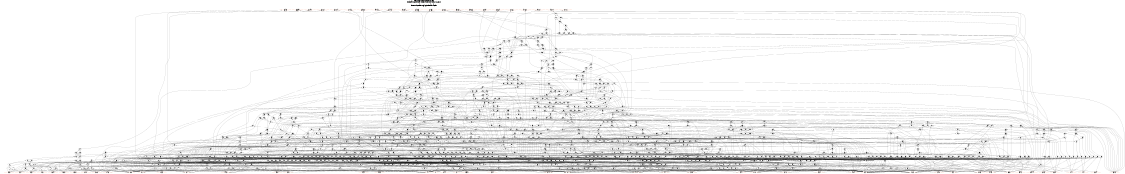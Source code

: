 # Network structure generated by ABC

digraph network {
size = "7.5,10";
center = true;
edge [dir = back];

{
  node [shape = plaintext];
  edge [style = invis];
  LevelTitle1 [label=""];
  LevelTitle2 [label=""];
  Level42 [label = ""];
  Level41 [label = ""];
  Level40 [label = ""];
  Level39 [label = ""];
  Level38 [label = ""];
  Level37 [label = ""];
  Level36 [label = ""];
  Level35 [label = ""];
  Level34 [label = ""];
  Level33 [label = ""];
  Level32 [label = ""];
  Level31 [label = ""];
  Level30 [label = ""];
  Level29 [label = ""];
  Level28 [label = ""];
  Level27 [label = ""];
  Level26 [label = ""];
  Level25 [label = ""];
  Level24 [label = ""];
  Level23 [label = ""];
  Level22 [label = ""];
  Level21 [label = ""];
  Level20 [label = ""];
  Level19 [label = ""];
  Level18 [label = ""];
  Level17 [label = ""];
  Level16 [label = ""];
  Level15 [label = ""];
  Level14 [label = ""];
  Level13 [label = ""];
  Level12 [label = ""];
  Level11 [label = ""];
  Level10 [label = ""];
  Level9 [label = ""];
  Level8 [label = ""];
  Level7 [label = ""];
  Level6 [label = ""];
  Level5 [label = ""];
  Level4 [label = ""];
  Level3 [label = ""];
  Level2 [label = ""];
  Level1 [label = ""];
  Level0 [label = ""];
  LevelTitle1 ->  LevelTitle2 ->  Level42 ->  Level41 ->  Level40 ->  Level39 ->  Level38 ->  Level37 ->  Level36 ->  Level35 ->  Level34 ->  Level33 ->  Level32 ->  Level31 ->  Level30 ->  Level29 ->  Level28 ->  Level27 ->  Level26 ->  Level25 ->  Level24 ->  Level23 ->  Level22 ->  Level21 ->  Level20 ->  Level19 ->  Level18 ->  Level17 ->  Level16 ->  Level15 ->  Level14 ->  Level13 ->  Level12 ->  Level11 ->  Level10 ->  Level9 ->  Level8 ->  Level7 ->  Level6 ->  Level5 ->  Level4 ->  Level3 ->  Level2 ->  Level1 ->  Level0;
}

{
  rank = same;
  LevelTitle1;
  title1 [shape=plaintext,
          fontsize=20,
          fontname = "Times-Roman",
          label="Network structure visualized by ABC\nBenchmark \"C3540.iscas\". Time was Thu Oct  8 20:27:36 2020. "
         ];
}

{
  rank = same;
  LevelTitle2;
  title2 [shape=plaintext,
          fontsize=18,
          fontname = "Times-Roman",
          label="The network contains 1038 logic nodes and 0 latches.\n"
         ];
}

{
  rank = same;
  Level42;
  Node51 [label = "353(405)", shape = invtriangle, color = coral, fillcolor = coral];
  Node52 [label = "355(399)", shape = invtriangle, color = coral, fillcolor = coral];
  Node53 [label = "361(940)", shape = invtriangle, color = coral, fillcolor = coral];
  Node54 [label = "358(1161)", shape = invtriangle, color = coral, fillcolor = coral];
  Node55 [label = "351(1247)", shape = invtriangle, color = coral, fillcolor = coral];
  Node56 [label = "372(1243)", shape = invtriangle, color = coral, fillcolor = coral];
  Node57 [label = "369(1321)", shape = invtriangle, color = coral, fillcolor = coral];
  Node58 [label = "399(1428)", shape = invtriangle, color = coral, fillcolor = coral];
  Node59 [label = "364(1484)", shape = invtriangle, color = coral, fillcolor = coral];
  Node60 [label = "396(1504)", shape = invtriangle, color = coral, fillcolor = coral];
  Node61 [label = "384(1553)", shape = invtriangle, color = coral, fillcolor = coral];
  Node62 [label = "367(1585)", shape = invtriangle, color = coral, fillcolor = coral];
  Node63 [label = "387(1616)", shape = invtriangle, color = coral, fillcolor = coral];
  Node64 [label = "393(1605)", shape = invtriangle, color = coral, fillcolor = coral];
  Node65 [label = "390(1603)", shape = invtriangle, color = coral, fillcolor = coral];
  Node66 [label = "378(1597)", shape = invtriangle, color = coral, fillcolor = coral];
  Node67 [label = "375(1624)", shape = invtriangle, color = coral, fillcolor = coral];
  Node68 [label = "381(1626)", shape = invtriangle, color = coral, fillcolor = coral];
  Node69 [label = "407(1657)", shape = invtriangle, color = coral, fillcolor = coral];
  Node70 [label = "409(1670)", shape = invtriangle, color = coral, fillcolor = coral];
  Node71 [label = "405(1717)", shape = invtriangle, color = coral, fillcolor = coral];
  Node72 [label = "402(1718)", shape = invtriangle, color = coral, fillcolor = coral];
}

{
  rank = same;
  Level41;
  Node1101 [label = "1101\n", shape = ellipse];
}

{
  rank = same;
  Level40;
  Node1099 [label = "1099\n", shape = ellipse];
  Node1100 [label = "1100\n", shape = ellipse];
}

{
  rank = same;
  Level39;
  Node1098 [label = "1098\n", shape = ellipse];
}

{
  rank = same;
  Level38;
  Node1097 [label = "1097\n", shape = ellipse];
}

{
  rank = same;
  Level37;
  Node1096 [label = "1096\n", shape = ellipse];
  Node1110 [label = "1110\n", shape = ellipse];
}

{
  rank = same;
  Level36;
  Node1089 [label = "1089\n", shape = ellipse];
  Node1091 [label = "1091\n", shape = ellipse];
  Node1093 [label = "1093\n", shape = ellipse];
  Node1095 [label = "1095\n", shape = ellipse];
  Node1108 [label = "1108\n", shape = ellipse];
  Node1109 [label = "1109\n", shape = ellipse];
}

{
  rank = same;
  Level35;
  Node1069 [label = "1069\n", shape = ellipse];
  Node1088 [label = "1088\n", shape = ellipse];
  Node1090 [label = "1090\n", shape = ellipse];
  Node1092 [label = "1092\n", shape = ellipse];
  Node1094 [label = "1094\n", shape = ellipse];
  Node1107 [label = "1107\n", shape = ellipse];
}

{
  rank = same;
  Level34;
  Node1068 [label = "1068\n", shape = ellipse];
  Node1086 [label = "1086\n", shape = ellipse];
  Node1105 [label = "1105\n", shape = ellipse];
  Node1106 [label = "1106\n", shape = ellipse];
}

{
  rank = same;
  Level33;
  Node1064 [label = "1064\n", shape = ellipse];
  Node1067 [label = "1067\n", shape = ellipse];
  Node1084 [label = "1084\n", shape = ellipse];
  Node1085 [label = "1085\n", shape = ellipse];
  Node1104 [label = "1104\n", shape = ellipse];
}

{
  rank = same;
  Level32;
  Node1063 [label = "1063\n", shape = ellipse];
  Node1066 [label = "1066\n", shape = ellipse];
  Node1078 [label = "1078\n", shape = ellipse];
  Node1083 [label = "1083\n", shape = ellipse];
  Node1102 [label = "1102\n", shape = ellipse];
  Node1103 [label = "1103\n", shape = ellipse];
}

{
  rank = same;
  Level31;
  Node1015 [label = "1015\n", shape = ellipse];
  Node1062 [label = "1062\n", shape = ellipse];
  Node1076 [label = "1076\n", shape = ellipse];
  Node1077 [label = "1077\n", shape = ellipse];
  Node1081 [label = "1081\n", shape = ellipse];
  Node1082 [label = "1082\n", shape = ellipse];
}

{
  rank = same;
  Level30;
  Node953 [label = "953\n", shape = ellipse];
  Node1014 [label = "1014\n", shape = ellipse];
  Node1061 [label = "1061\n", shape = ellipse];
  Node1072 [label = "1072\n", shape = ellipse];
  Node1079 [label = "1079\n", shape = ellipse];
  Node1080 [label = "1080\n", shape = ellipse];
}

{
  rank = same;
  Level29;
  Node952 [label = "952\n", shape = ellipse];
  Node971 [label = "971\n", shape = ellipse];
  Node1057 [label = "1057\n", shape = ellipse];
  Node1060 [label = "1060\n", shape = ellipse];
  Node1070 [label = "1070\n", shape = ellipse];
  Node1071 [label = "1071\n", shape = ellipse];
}

{
  rank = same;
  Level28;
  Node691 [label = "691\n", shape = ellipse];
  Node778 [label = "778\n", shape = ellipse];
  Node915 [label = "915\n", shape = ellipse];
  Node970 [label = "970\n", shape = ellipse];
  Node1056 [label = "1056\n", shape = ellipse];
  Node1059 [label = "1059\n", shape = ellipse];
  Node1075 [label = "1075\n", shape = ellipse];
}

{
  rank = same;
  Level27;
  Node689 [label = "689\n", shape = ellipse];
  Node777 [label = "777\n", shape = ellipse];
  Node883 [label = "883\n", shape = ellipse];
  Node914 [label = "914\n", shape = ellipse];
  Node969 [label = "969\n", shape = ellipse];
  Node1019 [label = "1019\n", shape = ellipse];
  Node1058 [label = "1058\n", shape = ellipse];
  Node1073 [label = "1073\n", shape = ellipse];
  Node1074 [label = "1074\n", shape = ellipse];
}

{
  rank = same;
  Level26;
  Node687 [label = "687\n", shape = ellipse];
  Node733 [label = "733\n", shape = ellipse];
  Node835 [label = "835\n", shape = ellipse];
  Node882 [label = "882\n", shape = ellipse];
  Node912 [label = "912\n", shape = ellipse];
  Node913 [label = "913\n", shape = ellipse];
  Node968 [label = "968\n", shape = ellipse];
  Node1018 [label = "1018\n", shape = ellipse];
}

{
  rank = same;
  Level25;
  Node645 [label = "645\n", shape = ellipse];
  Node685 [label = "685\n", shape = ellipse];
  Node686 [label = "686\n", shape = ellipse];
  Node732 [label = "732\n", shape = ellipse];
  Node834 [label = "834\n", shape = ellipse];
  Node840 [label = "840\n", shape = ellipse];
  Node898 [label = "898\n", shape = ellipse];
  Node911 [label = "911\n", shape = ellipse];
  Node965 [label = "965\n", shape = ellipse];
  Node966 [label = "966\n", shape = ellipse];
  Node967 [label = "967\n", shape = ellipse];
  Node1016 [label = "1016\n", shape = ellipse];
  Node1017 [label = "1017\n", shape = ellipse];
}

{
  rank = same;
  Level24;
  Node510 [label = "510\n", shape = ellipse];
  Node644 [label = "644\n", shape = ellipse];
  Node668 [label = "668\n", shape = ellipse];
  Node731 [label = "731\n", shape = ellipse];
  Node783 [label = "783\n", shape = ellipse];
  Node839 [label = "839\n", shape = ellipse];
  Node897 [label = "897\n", shape = ellipse];
  Node907 [label = "907\n", shape = ellipse];
  Node964 [label = "964\n", shape = ellipse];
}

{
  rank = same;
  Level23;
  Node509 [label = "509\n", shape = ellipse];
  Node602 [label = "602\n", shape = ellipse];
  Node603 [label = "603\n", shape = ellipse];
  Node667 [label = "667\n", shape = ellipse];
  Node714 [label = "714\n", shape = ellipse];
  Node715 [label = "715\n", shape = ellipse];
  Node730 [label = "730\n", shape = ellipse];
  Node782 [label = "782\n", shape = ellipse];
  Node837 [label = "837\n", shape = ellipse];
  Node838 [label = "838\n", shape = ellipse];
  Node895 [label = "895\n", shape = ellipse];
  Node896 [label = "896\n", shape = ellipse];
  Node905 [label = "905\n", shape = ellipse];
  Node906 [label = "906\n", shape = ellipse];
  Node962 [label = "962\n", shape = ellipse];
  Node963 [label = "963\n", shape = ellipse];
}

{
  rank = same;
  Level22;
  Node505 [label = "505\n", shape = ellipse];
  Node601 [label = "601\n", shape = ellipse];
  Node665 [label = "665\n", shape = ellipse];
  Node666 [label = "666\n", shape = ellipse];
  Node684 [label = "684\n", shape = ellipse];
  Node713 [label = "713\n", shape = ellipse];
  Node780 [label = "780\n", shape = ellipse];
  Node781 [label = "781\n", shape = ellipse];
  Node894 [label = "894\n", shape = ellipse];
  Node904 [label = "904\n", shape = ellipse];
  Node910 [label = "910\n", shape = ellipse];
  Node954 [label = "954\n", shape = ellipse];
  Node961 [label = "961\n", shape = ellipse];
}

{
  rank = same;
  Level21;
  Node504 [label = "504\n", shape = ellipse];
  Node599 [label = "599\n", shape = ellipse];
  Node600 [label = "600\n", shape = ellipse];
  Node663 [label = "663\n", shape = ellipse];
  Node682 [label = "682\n", shape = ellipse];
  Node683 [label = "683\n", shape = ellipse];
  Node711 [label = "711\n", shape = ellipse];
  Node712 [label = "712\n", shape = ellipse];
  Node729 [label = "729\n", shape = ellipse];
  Node836 [label = "836\n", shape = ellipse];
  Node886 [label = "886\n", shape = ellipse];
  Node892 [label = "892\n", shape = ellipse];
  Node893 [label = "893\n", shape = ellipse];
  Node902 [label = "902\n", shape = ellipse];
  Node903 [label = "903\n", shape = ellipse];
  Node909 [label = "909\n", shape = ellipse];
  Node959 [label = "959\n", shape = ellipse];
  Node960 [label = "960\n", shape = ellipse];
}

{
  rank = same;
  Level20;
  Node503 [label = "503\n", shape = ellipse];
  Node598 [label = "598\n", shape = ellipse];
  Node662 [label = "662\n", shape = ellipse];
  Node670 [label = "670\n", shape = ellipse];
  Node681 [label = "681\n", shape = ellipse];
  Node710 [label = "710\n", shape = ellipse];
  Node728 [label = "728\n", shape = ellipse];
  Node885 [label = "885\n", shape = ellipse];
  Node891 [label = "891\n", shape = ellipse];
  Node899 [label = "899\n", shape = ellipse];
  Node901 [label = "901\n", shape = ellipse];
  Node908 [label = "908\n", shape = ellipse];
}

{
  rank = same;
  Level19;
  Node466 [label = "466\n", shape = ellipse];
  Node502 [label = "502\n", shape = ellipse];
  Node591 [label = "591\n", shape = ellipse];
  Node596 [label = "596\n", shape = ellipse];
  Node597 [label = "597\n", shape = ellipse];
  Node661 [label = "661\n", shape = ellipse];
  Node664 [label = "664\n", shape = ellipse];
  Node669 [label = "669\n", shape = ellipse];
  Node678 [label = "678\n", shape = ellipse];
  Node708 [label = "708\n", shape = ellipse];
  Node709 [label = "709\n", shape = ellipse];
  Node726 [label = "726\n", shape = ellipse];
  Node727 [label = "727\n", shape = ellipse];
  Node776 [label = "776\n", shape = ellipse];
  Node779 [label = "779\n", shape = ellipse];
  Node881 [label = "881\n", shape = ellipse];
  Node884 [label = "884\n", shape = ellipse];
  Node889 [label = "889\n", shape = ellipse];
  Node900 [label = "900\n", shape = ellipse];
  Node951 [label = "951\n", shape = ellipse];
  Node1013 [label = "1013\n", shape = ellipse];
}

{
  rank = same;
  Level18;
  Node457 [label = "457\n", shape = ellipse];
  Node486 [label = "486\n", shape = ellipse];
  Node500 [label = "500\n", shape = ellipse];
  Node501 [label = "501\n", shape = ellipse];
  Node589 [label = "589\n", shape = ellipse];
  Node590 [label = "590\n", shape = ellipse];
  Node643 [label = "643\n", shape = ellipse];
  Node680 [label = "680\n", shape = ellipse];
  Node707 [label = "707\n", shape = ellipse];
  Node722 [label = "722\n", shape = ellipse];
  Node725 [label = "725\n", shape = ellipse];
  Node775 [label = "775\n", shape = ellipse];
  Node833 [label = "833\n", shape = ellipse];
  Node880 [label = "880\n", shape = ellipse];
  Node950 [label = "950\n", shape = ellipse];
  Node1012 [label = "1012\n", shape = ellipse];
  Node1055 [label = "1055\n", shape = ellipse];
}

{
  rank = same;
  Level17;
  Node448 [label = "448\n", shape = ellipse];
  Node456 [label = "456\n", shape = ellipse];
  Node465 [label = "465\n", shape = ellipse];
  Node485 [label = "485\n", shape = ellipse];
  Node499 [label = "499\n", shape = ellipse];
  Node517 [label = "517\n", shape = ellipse];
  Node518 [label = "518\n", shape = ellipse];
  Node587 [label = "587\n", shape = ellipse];
  Node642 [label = "642\n", shape = ellipse];
  Node676 [label = "676\n", shape = ellipse];
  Node677 [label = "677\n", shape = ellipse];
  Node679 [label = "679\n", shape = ellipse];
  Node697 [label = "697\n", shape = ellipse];
  Node705 [label = "705\n", shape = ellipse];
  Node706 [label = "706\n", shape = ellipse];
  Node720 [label = "720\n", shape = ellipse];
  Node721 [label = "721\n", shape = ellipse];
  Node723 [label = "723\n", shape = ellipse];
  Node724 [label = "724\n", shape = ellipse];
  Node774 [label = "774\n", shape = ellipse];
  Node832 [label = "832\n", shape = ellipse];
  Node879 [label = "879\n", shape = ellipse];
  Node949 [label = "949\n", shape = ellipse];
  Node1011 [label = "1011\n", shape = ellipse];
  Node1054 [label = "1054\n", shape = ellipse];
}

{
  rank = same;
  Level16;
  Node305 [label = "305\n", shape = ellipse];
  Node447 [label = "447\n", shape = ellipse];
  Node453 [label = "453\n", shape = ellipse];
  Node455 [label = "455\n", shape = ellipse];
  Node462 [label = "462\n", shape = ellipse];
  Node464 [label = "464\n", shape = ellipse];
  Node483 [label = "483\n", shape = ellipse];
  Node484 [label = "484\n", shape = ellipse];
  Node513 [label = "513\n", shape = ellipse];
  Node586 [label = "586\n", shape = ellipse];
  Node641 [label = "641\n", shape = ellipse];
  Node673 [label = "673\n", shape = ellipse];
  Node675 [label = "675\n", shape = ellipse];
  Node696 [label = "696\n", shape = ellipse];
  Node703 [label = "703\n", shape = ellipse];
  Node704 [label = "704\n", shape = ellipse];
  Node719 [label = "719\n", shape = ellipse];
  Node768 [label = "768\n", shape = ellipse];
  Node831 [label = "831\n", shape = ellipse];
  Node873 [label = "873\n", shape = ellipse];
  Node890 [label = "890\n", shape = ellipse];
  Node947 [label = "947\n", shape = ellipse];
  Node1009 [label = "1009\n", shape = ellipse];
  Node1053 [label = "1053\n", shape = ellipse];
}

{
  rank = same;
  Level15;
  Node304 [label = "304\n", shape = ellipse];
  Node446 [label = "446\n", shape = ellipse];
  Node450 [label = "450\n", shape = ellipse];
  Node452 [label = "452\n", shape = ellipse];
  Node454 [label = "454\n", shape = ellipse];
  Node459 [label = "459\n", shape = ellipse];
  Node461 [label = "461\n", shape = ellipse];
  Node463 [label = "463\n", shape = ellipse];
  Node479 [label = "479\n", shape = ellipse];
  Node482 [label = "482\n", shape = ellipse];
  Node511 [label = "511\n", shape = ellipse];
  Node512 [label = "512\n", shape = ellipse];
  Node572 [label = "572\n", shape = ellipse];
  Node638 [label = "638\n", shape = ellipse];
  Node656 [label = "656\n", shape = ellipse];
  Node695 [label = "695\n", shape = ellipse];
  Node701 [label = "701\n", shape = ellipse];
  Node716 [label = "716\n", shape = ellipse];
  Node717 [label = "717\n", shape = ellipse];
  Node718 [label = "718\n", shape = ellipse];
  Node817 [label = "817\n", shape = ellipse];
  Node887 [label = "887\n", shape = ellipse];
  Node888 [label = "888\n", shape = ellipse];
  Node958 [label = "958\n", shape = ellipse];
  Node1008 [label = "1008\n", shape = ellipse];
  Node1051 [label = "1051\n", shape = ellipse];
}

{
  rank = same;
  Level14;
  Node303 [label = "303\n", shape = ellipse];
  Node445 [label = "445\n", shape = ellipse];
  Node449 [label = "449\n", shape = ellipse];
  Node451 [label = "451\n", shape = ellipse];
  Node458 [label = "458\n", shape = ellipse];
  Node460 [label = "460\n", shape = ellipse];
  Node474 [label = "474\n", shape = ellipse];
  Node478 [label = "478\n", shape = ellipse];
  Node569 [label = "569\n", shape = ellipse];
  Node595 [label = "595\n", shape = ellipse];
  Node636 [label = "636\n", shape = ellipse];
  Node654 [label = "654\n", shape = ellipse];
  Node655 [label = "655\n", shape = ellipse];
  Node660 [label = "660\n", shape = ellipse];
  Node693 [label = "693\n", shape = ellipse];
  Node694 [label = "694\n", shape = ellipse];
  Node699 [label = "699\n", shape = ellipse];
  Node700 [label = "700\n", shape = ellipse];
  Node767 [label = "767\n", shape = ellipse];
  Node816 [label = "816\n", shape = ellipse];
  Node872 [label = "872\n", shape = ellipse];
  Node946 [label = "946\n", shape = ellipse];
  Node956 [label = "956\n", shape = ellipse];
  Node957 [label = "957\n", shape = ellipse];
  Node1007 [label = "1007\n", shape = ellipse];
  Node1050 [label = "1050\n", shape = ellipse];
}

{
  rank = same;
  Level13;
  Node198 [label = "198\n", shape = ellipse];
  Node236 [label = "236\n", shape = ellipse];
  Node342 [label = "342\n", shape = ellipse];
  Node378 [label = "378\n", shape = ellipse];
  Node472 [label = "472\n", shape = ellipse];
  Node473 [label = "473\n", shape = ellipse];
  Node476 [label = "476\n", shape = ellipse];
  Node477 [label = "477\n", shape = ellipse];
  Node566 [label = "566\n", shape = ellipse];
  Node593 [label = "593\n", shape = ellipse];
  Node594 [label = "594\n", shape = ellipse];
  Node635 [label = "635\n", shape = ellipse];
  Node658 [label = "658\n", shape = ellipse];
  Node659 [label = "659\n", shape = ellipse];
  Node766 [label = "766\n", shape = ellipse];
  Node815 [label = "815\n", shape = ellipse];
  Node871 [label = "871\n", shape = ellipse];
  Node945 [label = "945\n", shape = ellipse];
  Node1006 [label = "1006\n", shape = ellipse];
  Node1049 [label = "1049\n", shape = ellipse];
}

{
  rank = same;
  Level12;
  Node197 [label = "197\n", shape = ellipse];
  Node235 [label = "235\n", shape = ellipse];
  Node269 [label = "269\n", shape = ellipse];
  Node302 [label = "302\n", shape = ellipse];
  Node341 [label = "341\n", shape = ellipse];
  Node377 [label = "377\n", shape = ellipse];
  Node411 [label = "411\n", shape = ellipse];
  Node444 [label = "444\n", shape = ellipse];
  Node498 [label = "498\n", shape = ellipse];
  Node549 [label = "549\n", shape = ellipse];
  Node565 [label = "565\n", shape = ellipse];
  Node619 [label = "619\n", shape = ellipse];
  Node634 [label = "634\n", shape = ellipse];
  Node671 [label = "671\n", shape = ellipse];
  Node702 [label = "702\n", shape = ellipse];
  Node749 [label = "749\n", shape = ellipse];
  Node765 [label = "765\n", shape = ellipse];
  Node798 [label = "798\n", shape = ellipse];
  Node814 [label = "814\n", shape = ellipse];
  Node830 [label = "830\n", shape = ellipse];
  Node855 [label = "855\n", shape = ellipse];
  Node870 [label = "870\n", shape = ellipse];
  Node931 [label = "931\n", shape = ellipse];
  Node944 [label = "944\n", shape = ellipse];
  Node988 [label = "988\n", shape = ellipse];
  Node1003 [label = "1003\n", shape = ellipse];
  Node1034 [label = "1034\n", shape = ellipse];
  Node1048 [label = "1048\n", shape = ellipse];
}

{
  rank = same;
  Level11;
  Node191 [label = "191\n", shape = ellipse];
  Node196 [label = "196\n", shape = ellipse];
  Node229 [label = "229\n", shape = ellipse];
  Node234 [label = "234\n", shape = ellipse];
  Node268 [label = "268\n", shape = ellipse];
  Node301 [label = "301\n", shape = ellipse];
  Node335 [label = "335\n", shape = ellipse];
  Node340 [label = "340\n", shape = ellipse];
  Node371 [label = "371\n", shape = ellipse];
  Node376 [label = "376\n", shape = ellipse];
  Node410 [label = "410\n", shape = ellipse];
  Node443 [label = "443\n", shape = ellipse];
  Node480 [label = "480\n", shape = ellipse];
  Node481 [label = "481\n", shape = ellipse];
  Node497 [label = "497\n", shape = ellipse];
  Node548 [label = "548\n", shape = ellipse];
  Node564 [label = "564\n", shape = ellipse];
  Node618 [label = "618\n", shape = ellipse];
  Node633 [label = "633\n", shape = ellipse];
  Node672 [label = "672\n", shape = ellipse];
  Node674 [label = "674\n", shape = ellipse];
  Node748 [label = "748\n", shape = ellipse];
  Node764 [label = "764\n", shape = ellipse];
  Node797 [label = "797\n", shape = ellipse];
  Node813 [label = "813\n", shape = ellipse];
  Node829 [label = "829\n", shape = ellipse];
  Node854 [label = "854\n", shape = ellipse];
  Node869 [label = "869\n", shape = ellipse];
  Node930 [label = "930\n", shape = ellipse];
  Node943 [label = "943\n", shape = ellipse];
  Node986 [label = "986\n", shape = ellipse];
  Node1001 [label = "1001\n", shape = ellipse];
  Node1033 [label = "1033\n", shape = ellipse];
  Node1047 [label = "1047\n", shape = ellipse];
}

{
  rank = same;
  Level10;
  Node188 [label = "188\n", shape = ellipse];
  Node190 [label = "190\n", shape = ellipse];
  Node193 [label = "193\n", shape = ellipse];
  Node195 [label = "195\n", shape = ellipse];
  Node226 [label = "226\n", shape = ellipse];
  Node228 [label = "228\n", shape = ellipse];
  Node231 [label = "231\n", shape = ellipse];
  Node233 [label = "233\n", shape = ellipse];
  Node262 [label = "262\n", shape = ellipse];
  Node267 [label = "267\n", shape = ellipse];
  Node295 [label = "295\n", shape = ellipse];
  Node300 [label = "300\n", shape = ellipse];
  Node332 [label = "332\n", shape = ellipse];
  Node334 [label = "334\n", shape = ellipse];
  Node337 [label = "337\n", shape = ellipse];
  Node339 [label = "339\n", shape = ellipse];
  Node368 [label = "368\n", shape = ellipse];
  Node370 [label = "370\n", shape = ellipse];
  Node373 [label = "373\n", shape = ellipse];
  Node375 [label = "375\n", shape = ellipse];
  Node404 [label = "404\n", shape = ellipse];
  Node409 [label = "409\n", shape = ellipse];
  Node437 [label = "437\n", shape = ellipse];
  Node442 [label = "442\n", shape = ellipse];
  Node492 [label = "492\n", shape = ellipse];
  Node496 [label = "496\n", shape = ellipse];
  Node547 [label = "547\n", shape = ellipse];
  Node563 [label = "563\n", shape = ellipse];
  Node585 [label = "585\n", shape = ellipse];
  Node617 [label = "617\n", shape = ellipse];
  Node632 [label = "632\n", shape = ellipse];
  Node747 [label = "747\n", shape = ellipse];
  Node763 [label = "763\n", shape = ellipse];
  Node796 [label = "796\n", shape = ellipse];
  Node812 [label = "812\n", shape = ellipse];
  Node828 [label = "828\n", shape = ellipse];
  Node853 [label = "853\n", shape = ellipse];
  Node868 [label = "868\n", shape = ellipse];
  Node929 [label = "929\n", shape = ellipse];
  Node942 [label = "942\n", shape = ellipse];
  Node985 [label = "985\n", shape = ellipse];
  Node1000 [label = "1000\n", shape = ellipse];
  Node1032 [label = "1032\n", shape = ellipse];
  Node1046 [label = "1046\n", shape = ellipse];
}

{
  rank = same;
  Level9;
  Node187 [label = "187\n", shape = ellipse];
  Node189 [label = "189\n", shape = ellipse];
  Node192 [label = "192\n", shape = ellipse];
  Node194 [label = "194\n", shape = ellipse];
  Node225 [label = "225\n", shape = ellipse];
  Node227 [label = "227\n", shape = ellipse];
  Node230 [label = "230\n", shape = ellipse];
  Node232 [label = "232\n", shape = ellipse];
  Node259 [label = "259\n", shape = ellipse];
  Node261 [label = "261\n", shape = ellipse];
  Node264 [label = "264\n", shape = ellipse];
  Node266 [label = "266\n", shape = ellipse];
  Node292 [label = "292\n", shape = ellipse];
  Node294 [label = "294\n", shape = ellipse];
  Node297 [label = "297\n", shape = ellipse];
  Node299 [label = "299\n", shape = ellipse];
  Node331 [label = "331\n", shape = ellipse];
  Node333 [label = "333\n", shape = ellipse];
  Node336 [label = "336\n", shape = ellipse];
  Node338 [label = "338\n", shape = ellipse];
  Node367 [label = "367\n", shape = ellipse];
  Node369 [label = "369\n", shape = ellipse];
  Node372 [label = "372\n", shape = ellipse];
  Node374 [label = "374\n", shape = ellipse];
  Node401 [label = "401\n", shape = ellipse];
  Node403 [label = "403\n", shape = ellipse];
  Node406 [label = "406\n", shape = ellipse];
  Node408 [label = "408\n", shape = ellipse];
  Node434 [label = "434\n", shape = ellipse];
  Node436 [label = "436\n", shape = ellipse];
  Node439 [label = "439\n", shape = ellipse];
  Node441 [label = "441\n", shape = ellipse];
  Node491 [label = "491\n", shape = ellipse];
  Node495 [label = "495\n", shape = ellipse];
  Node546 [label = "546\n", shape = ellipse];
  Node562 [label = "562\n", shape = ellipse];
  Node583 [label = "583\n", shape = ellipse];
  Node616 [label = "616\n", shape = ellipse];
  Node631 [label = "631\n", shape = ellipse];
  Node653 [label = "653\n", shape = ellipse];
  Node692 [label = "692\n", shape = ellipse];
  Node698 [label = "698\n", shape = ellipse];
  Node746 [label = "746\n", shape = ellipse];
  Node762 [label = "762\n", shape = ellipse];
  Node795 [label = "795\n", shape = ellipse];
  Node811 [label = "811\n", shape = ellipse];
  Node825 [label = "825\n", shape = ellipse];
  Node852 [label = "852\n", shape = ellipse];
  Node867 [label = "867\n", shape = ellipse];
  Node928 [label = "928\n", shape = ellipse];
  Node941 [label = "941\n", shape = ellipse];
  Node955 [label = "955\n", shape = ellipse];
  Node984 [label = "984\n", shape = ellipse];
  Node999 [label = "999\n", shape = ellipse];
  Node1031 [label = "1031\n", shape = ellipse];
  Node1045 [label = "1045\n", shape = ellipse];
}

{
  rank = same;
  Level8;
  Node169 [label = "169\n", shape = ellipse];
  Node212 [label = "212\n", shape = ellipse];
  Node258 [label = "258\n", shape = ellipse];
  Node260 [label = "260\n", shape = ellipse];
  Node263 [label = "263\n", shape = ellipse];
  Node265 [label = "265\n", shape = ellipse];
  Node291 [label = "291\n", shape = ellipse];
  Node293 [label = "293\n", shape = ellipse];
  Node296 [label = "296\n", shape = ellipse];
  Node298 [label = "298\n", shape = ellipse];
  Node317 [label = "317\n", shape = ellipse];
  Node356 [label = "356\n", shape = ellipse];
  Node400 [label = "400\n", shape = ellipse];
  Node402 [label = "402\n", shape = ellipse];
  Node405 [label = "405\n", shape = ellipse];
  Node407 [label = "407\n", shape = ellipse];
  Node433 [label = "433\n", shape = ellipse];
  Node435 [label = "435\n", shape = ellipse];
  Node438 [label = "438\n", shape = ellipse];
  Node440 [label = "440\n", shape = ellipse];
  Node471 [label = "471\n", shape = ellipse];
  Node475 [label = "475\n", shape = ellipse];
  Node490 [label = "490\n", shape = ellipse];
  Node494 [label = "494\n", shape = ellipse];
  Node545 [label = "545\n", shape = ellipse];
  Node561 [label = "561\n", shape = ellipse];
  Node582 [label = "582\n", shape = ellipse];
  Node592 [label = "592\n", shape = ellipse];
  Node615 [label = "615\n", shape = ellipse];
  Node630 [label = "630\n", shape = ellipse];
  Node657 [label = "657\n", shape = ellipse];
  Node745 [label = "745\n", shape = ellipse];
  Node761 [label = "761\n", shape = ellipse];
  Node773 [label = "773\n", shape = ellipse];
  Node794 [label = "794\n", shape = ellipse];
  Node810 [label = "810\n", shape = ellipse];
  Node824 [label = "824\n", shape = ellipse];
  Node851 [label = "851\n", shape = ellipse];
  Node866 [label = "866\n", shape = ellipse];
  Node878 [label = "878\n", shape = ellipse];
  Node927 [label = "927\n", shape = ellipse];
  Node940 [label = "940\n", shape = ellipse];
  Node983 [label = "983\n", shape = ellipse];
  Node998 [label = "998\n", shape = ellipse];
  Node1030 [label = "1030\n", shape = ellipse];
  Node1044 [label = "1044\n", shape = ellipse];
}

{
  rank = same;
  Level7;
  Node106 [label = "106\n", shape = ellipse];
  Node168 [label = "168\n", shape = ellipse];
  Node211 [label = "211\n", shape = ellipse];
  Node247 [label = "247\n", shape = ellipse];
  Node280 [label = "280\n", shape = ellipse];
  Node316 [label = "316\n", shape = ellipse];
  Node355 [label = "355\n", shape = ellipse];
  Node389 [label = "389\n", shape = ellipse];
  Node422 [label = "422\n", shape = ellipse];
  Node489 [label = "489\n", shape = ellipse];
  Node493 [label = "493\n", shape = ellipse];
  Node544 [label = "544\n", shape = ellipse];
  Node560 [label = "560\n", shape = ellipse];
  Node577 [label = "577\n", shape = ellipse];
  Node614 [label = "614\n", shape = ellipse];
  Node629 [label = "629\n", shape = ellipse];
  Node690 [label = "690\n", shape = ellipse];
  Node744 [label = "744\n", shape = ellipse];
  Node760 [label = "760\n", shape = ellipse];
  Node772 [label = "772\n", shape = ellipse];
  Node793 [label = "793\n", shape = ellipse];
  Node809 [label = "809\n", shape = ellipse];
  Node823 [label = "823\n", shape = ellipse];
  Node850 [label = "850\n", shape = ellipse];
  Node865 [label = "865\n", shape = ellipse];
  Node877 [label = "877\n", shape = ellipse];
  Node926 [label = "926\n", shape = ellipse];
  Node939 [label = "939\n", shape = ellipse];
  Node982 [label = "982\n", shape = ellipse];
  Node997 [label = "997\n", shape = ellipse];
  Node1029 [label = "1029\n", shape = ellipse];
  Node1043 [label = "1043\n", shape = ellipse];
}

{
  rank = same;
  Level6;
  Node104 [label = "104\n", shape = ellipse];
  Node127 [label = "127\n", shape = ellipse];
  Node147 [label = "147\n", shape = ellipse];
  Node160 [label = "160\n", shape = ellipse];
  Node186 [label = "186\n", shape = ellipse];
  Node207 [label = "207\n", shape = ellipse];
  Node224 [label = "224\n", shape = ellipse];
  Node246 [label = "246\n", shape = ellipse];
  Node257 [label = "257\n", shape = ellipse];
  Node279 [label = "279\n", shape = ellipse];
  Node290 [label = "290\n", shape = ellipse];
  Node311 [label = "311\n", shape = ellipse];
  Node330 [label = "330\n", shape = ellipse];
  Node351 [label = "351\n", shape = ellipse];
  Node366 [label = "366\n", shape = ellipse];
  Node388 [label = "388\n", shape = ellipse];
  Node399 [label = "399\n", shape = ellipse];
  Node421 [label = "421\n", shape = ellipse];
  Node432 [label = "432\n", shape = ellipse];
  Node543 [label = "543\n", shape = ellipse];
  Node559 [label = "559\n", shape = ellipse];
  Node575 [label = "575\n", shape = ellipse];
  Node613 [label = "613\n", shape = ellipse];
  Node628 [label = "628\n", shape = ellipse];
  Node650 [label = "650\n", shape = ellipse];
  Node743 [label = "743\n", shape = ellipse];
  Node759 [label = "759\n", shape = ellipse];
  Node771 [label = "771\n", shape = ellipse];
  Node792 [label = "792\n", shape = ellipse];
  Node808 [label = "808\n", shape = ellipse];
  Node822 [label = "822\n", shape = ellipse];
  Node849 [label = "849\n", shape = ellipse];
  Node864 [label = "864\n", shape = ellipse];
  Node876 [label = "876\n", shape = ellipse];
  Node925 [label = "925\n", shape = ellipse];
  Node938 [label = "938\n", shape = ellipse];
  Node981 [label = "981\n", shape = ellipse];
  Node996 [label = "996\n", shape = ellipse];
  Node1028 [label = "1028\n", shape = ellipse];
  Node1042 [label = "1042\n", shape = ellipse];
}

{
  rank = same;
  Level5;
  Node102 [label = "102\n", shape = ellipse];
  Node125 [label = "125\n", shape = ellipse];
  Node126 [label = "126\n", shape = ellipse];
  Node145 [label = "145\n", shape = ellipse];
  Node146 [label = "146\n", shape = ellipse];
  Node156 [label = "156\n", shape = ellipse];
  Node167 [label = "167\n", shape = ellipse];
  Node184 [label = "184\n", shape = ellipse];
  Node185 [label = "185\n", shape = ellipse];
  Node206 [label = "206\n", shape = ellipse];
  Node210 [label = "210\n", shape = ellipse];
  Node222 [label = "222\n", shape = ellipse];
  Node223 [label = "223\n", shape = ellipse];
  Node242 [label = "242\n", shape = ellipse];
  Node245 [label = "245\n", shape = ellipse];
  Node255 [label = "255\n", shape = ellipse];
  Node256 [label = "256\n", shape = ellipse];
  Node275 [label = "275\n", shape = ellipse];
  Node278 [label = "278\n", shape = ellipse];
  Node288 [label = "288\n", shape = ellipse];
  Node289 [label = "289\n", shape = ellipse];
  Node310 [label = "310\n", shape = ellipse];
  Node315 [label = "315\n", shape = ellipse];
  Node328 [label = "328\n", shape = ellipse];
  Node329 [label = "329\n", shape = ellipse];
  Node350 [label = "350\n", shape = ellipse];
  Node354 [label = "354\n", shape = ellipse];
  Node364 [label = "364\n", shape = ellipse];
  Node365 [label = "365\n", shape = ellipse];
  Node384 [label = "384\n", shape = ellipse];
  Node387 [label = "387\n", shape = ellipse];
  Node397 [label = "397\n", shape = ellipse];
  Node398 [label = "398\n", shape = ellipse];
  Node417 [label = "417\n", shape = ellipse];
  Node420 [label = "420\n", shape = ellipse];
  Node430 [label = "430\n", shape = ellipse];
  Node431 [label = "431\n", shape = ellipse];
  Node508 [label = "508\n", shape = ellipse];
  Node542 [label = "542\n", shape = ellipse];
  Node558 [label = "558\n", shape = ellipse];
  Node573 [label = "573\n", shape = ellipse];
  Node581 [label = "581\n", shape = ellipse];
  Node612 [label = "612\n", shape = ellipse];
  Node627 [label = "627\n", shape = ellipse];
  Node649 [label = "649\n", shape = ellipse];
  Node742 [label = "742\n", shape = ellipse];
  Node758 [label = "758\n", shape = ellipse];
  Node769 [label = "769\n", shape = ellipse];
  Node770 [label = "770\n", shape = ellipse];
  Node791 [label = "791\n", shape = ellipse];
  Node807 [label = "807\n", shape = ellipse];
  Node818 [label = "818\n", shape = ellipse];
  Node821 [label = "821\n", shape = ellipse];
  Node827 [label = "827\n", shape = ellipse];
  Node848 [label = "848\n", shape = ellipse];
  Node863 [label = "863\n", shape = ellipse];
  Node874 [label = "874\n", shape = ellipse];
  Node875 [label = "875\n", shape = ellipse];
  Node924 [label = "924\n", shape = ellipse];
  Node937 [label = "937\n", shape = ellipse];
  Node980 [label = "980\n", shape = ellipse];
  Node995 [label = "995\n", shape = ellipse];
  Node1027 [label = "1027\n", shape = ellipse];
  Node1041 [label = "1041\n", shape = ellipse];
}

{
  rank = same;
  Level4;
  Node94 [label = "94\n", shape = ellipse];
  Node101 [label = "101\n", shape = ellipse];
  Node105 [label = "105\n", shape = ellipse];
  Node115 [label = "115\n", shape = ellipse];
  Node124 [label = "124\n", shape = ellipse];
  Node136 [label = "136\n", shape = ellipse];
  Node144 [label = "144\n", shape = ellipse];
  Node155 [label = "155\n", shape = ellipse];
  Node165 [label = "165\n", shape = ellipse];
  Node174 [label = "174\n", shape = ellipse];
  Node176 [label = "176\n", shape = ellipse];
  Node183 [label = "183\n", shape = ellipse];
  Node205 [label = "205\n", shape = ellipse];
  Node215 [label = "215\n", shape = ellipse];
  Node216 [label = "216\n", shape = ellipse];
  Node221 [label = "221\n", shape = ellipse];
  Node241 [label = "241\n", shape = ellipse];
  Node249 [label = "249\n", shape = ellipse];
  Node254 [label = "254\n", shape = ellipse];
  Node274 [label = "274\n", shape = ellipse];
  Node282 [label = "282\n", shape = ellipse];
  Node287 [label = "287\n", shape = ellipse];
  Node309 [label = "309\n", shape = ellipse];
  Node321 [label = "321\n", shape = ellipse];
  Node322 [label = "322\n", shape = ellipse];
  Node327 [label = "327\n", shape = ellipse];
  Node349 [label = "349\n", shape = ellipse];
  Node358 [label = "358\n", shape = ellipse];
  Node363 [label = "363\n", shape = ellipse];
  Node383 [label = "383\n", shape = ellipse];
  Node391 [label = "391\n", shape = ellipse];
  Node396 [label = "396\n", shape = ellipse];
  Node416 [label = "416\n", shape = ellipse];
  Node424 [label = "424\n", shape = ellipse];
  Node429 [label = "429\n", shape = ellipse];
  Node470 [label = "470\n", shape = ellipse];
  Node488 [label = "488\n", shape = ellipse];
  Node507 [label = "507\n", shape = ellipse];
  Node524 [label = "524\n", shape = ellipse];
  Node527 [label = "527\n", shape = ellipse];
  Node529 [label = "529\n", shape = ellipse];
  Node531 [label = "531\n", shape = ellipse];
  Node534 [label = "534\n", shape = ellipse];
  Node537 [label = "537\n", shape = ellipse];
  Node539 [label = "539\n", shape = ellipse];
  Node541 [label = "541\n", shape = ellipse];
  Node550 [label = "550\n", shape = ellipse];
  Node551 [label = "551\n", shape = ellipse];
  Node552 [label = "552\n", shape = ellipse];
  Node553 [label = "553\n", shape = ellipse];
  Node554 [label = "554\n", shape = ellipse];
  Node555 [label = "555\n", shape = ellipse];
  Node556 [label = "556\n", shape = ellipse];
  Node557 [label = "557\n", shape = ellipse];
  Node579 [label = "579\n", shape = ellipse];
  Node580 [label = "580\n", shape = ellipse];
  Node588 [label = "588\n", shape = ellipse];
  Node604 [label = "604\n", shape = ellipse];
  Node605 [label = "605\n", shape = ellipse];
  Node606 [label = "606\n", shape = ellipse];
  Node607 [label = "607\n", shape = ellipse];
  Node608 [label = "608\n", shape = ellipse];
  Node609 [label = "609\n", shape = ellipse];
  Node610 [label = "610\n", shape = ellipse];
  Node611 [label = "611\n", shape = ellipse];
  Node620 [label = "620\n", shape = ellipse];
  Node621 [label = "621\n", shape = ellipse];
  Node622 [label = "622\n", shape = ellipse];
  Node623 [label = "623\n", shape = ellipse];
  Node624 [label = "624\n", shape = ellipse];
  Node625 [label = "625\n", shape = ellipse];
  Node626 [label = "626\n", shape = ellipse];
  Node640 [label = "640\n", shape = ellipse];
  Node647 [label = "647\n", shape = ellipse];
  Node652 [label = "652\n", shape = ellipse];
  Node734 [label = "734\n", shape = ellipse];
  Node735 [label = "735\n", shape = ellipse];
  Node736 [label = "736\n", shape = ellipse];
  Node737 [label = "737\n", shape = ellipse];
  Node738 [label = "738\n", shape = ellipse];
  Node739 [label = "739\n", shape = ellipse];
  Node740 [label = "740\n", shape = ellipse];
  Node741 [label = "741\n", shape = ellipse];
  Node750 [label = "750\n", shape = ellipse];
  Node751 [label = "751\n", shape = ellipse];
  Node752 [label = "752\n", shape = ellipse];
  Node753 [label = "753\n", shape = ellipse];
  Node754 [label = "754\n", shape = ellipse];
  Node755 [label = "755\n", shape = ellipse];
  Node756 [label = "756\n", shape = ellipse];
  Node757 [label = "757\n", shape = ellipse];
  Node784 [label = "784\n", shape = ellipse];
  Node785 [label = "785\n", shape = ellipse];
  Node786 [label = "786\n", shape = ellipse];
  Node787 [label = "787\n", shape = ellipse];
  Node788 [label = "788\n", shape = ellipse];
  Node789 [label = "789\n", shape = ellipse];
  Node790 [label = "790\n", shape = ellipse];
  Node799 [label = "799\n", shape = ellipse];
  Node800 [label = "800\n", shape = ellipse];
  Node801 [label = "801\n", shape = ellipse];
  Node802 [label = "802\n", shape = ellipse];
  Node803 [label = "803\n", shape = ellipse];
  Node804 [label = "804\n", shape = ellipse];
  Node805 [label = "805\n", shape = ellipse];
  Node806 [label = "806\n", shape = ellipse];
  Node820 [label = "820\n", shape = ellipse];
  Node826 [label = "826\n", shape = ellipse];
  Node841 [label = "841\n", shape = ellipse];
  Node842 [label = "842\n", shape = ellipse];
  Node843 [label = "843\n", shape = ellipse];
  Node844 [label = "844\n", shape = ellipse];
  Node845 [label = "845\n", shape = ellipse];
  Node846 [label = "846\n", shape = ellipse];
  Node847 [label = "847\n", shape = ellipse];
  Node856 [label = "856\n", shape = ellipse];
  Node857 [label = "857\n", shape = ellipse];
  Node858 [label = "858\n", shape = ellipse];
  Node859 [label = "859\n", shape = ellipse];
  Node860 [label = "860\n", shape = ellipse];
  Node861 [label = "861\n", shape = ellipse];
  Node862 [label = "862\n", shape = ellipse];
  Node916 [label = "916\n", shape = ellipse];
  Node917 [label = "917\n", shape = ellipse];
  Node918 [label = "918\n", shape = ellipse];
  Node919 [label = "919\n", shape = ellipse];
  Node920 [label = "920\n", shape = ellipse];
  Node921 [label = "921\n", shape = ellipse];
  Node922 [label = "922\n", shape = ellipse];
  Node923 [label = "923\n", shape = ellipse];
  Node932 [label = "932\n", shape = ellipse];
  Node933 [label = "933\n", shape = ellipse];
  Node934 [label = "934\n", shape = ellipse];
  Node935 [label = "935\n", shape = ellipse];
  Node936 [label = "936\n", shape = ellipse];
  Node948 [label = "948\n", shape = ellipse];
  Node972 [label = "972\n", shape = ellipse];
  Node973 [label = "973\n", shape = ellipse];
  Node974 [label = "974\n", shape = ellipse];
  Node975 [label = "975\n", shape = ellipse];
  Node976 [label = "976\n", shape = ellipse];
  Node977 [label = "977\n", shape = ellipse];
  Node978 [label = "978\n", shape = ellipse];
  Node979 [label = "979\n", shape = ellipse];
  Node989 [label = "989\n", shape = ellipse];
  Node990 [label = "990\n", shape = ellipse];
  Node991 [label = "991\n", shape = ellipse];
  Node992 [label = "992\n", shape = ellipse];
  Node993 [label = "993\n", shape = ellipse];
  Node994 [label = "994\n", shape = ellipse];
  Node1010 [label = "1010\n", shape = ellipse];
  Node1020 [label = "1020\n", shape = ellipse];
  Node1021 [label = "1021\n", shape = ellipse];
  Node1022 [label = "1022\n", shape = ellipse];
  Node1023 [label = "1023\n", shape = ellipse];
  Node1024 [label = "1024\n", shape = ellipse];
  Node1025 [label = "1025\n", shape = ellipse];
  Node1026 [label = "1026\n", shape = ellipse];
  Node1035 [label = "1035\n", shape = ellipse];
  Node1036 [label = "1036\n", shape = ellipse];
  Node1037 [label = "1037\n", shape = ellipse];
  Node1038 [label = "1038\n", shape = ellipse];
  Node1039 [label = "1039\n", shape = ellipse];
  Node1040 [label = "1040\n", shape = ellipse];
  Node1052 [label = "1052\n", shape = ellipse];
}

{
  rank = same;
  Level3;
  Node75 [label = "75\n", shape = ellipse];
  Node82 [label = "82\n", shape = ellipse];
  Node87 [label = "87\n", shape = ellipse];
  Node93 [label = "93\n", shape = ellipse];
  Node100 [label = "100\n", shape = ellipse];
  Node103 [label = "103\n", shape = ellipse];
  Node113 [label = "113\n", shape = ellipse];
  Node114 [label = "114\n", shape = ellipse];
  Node122 [label = "122\n", shape = ellipse];
  Node123 [label = "123\n", shape = ellipse];
  Node134 [label = "134\n", shape = ellipse];
  Node135 [label = "135\n", shape = ellipse];
  Node142 [label = "142\n", shape = ellipse];
  Node143 [label = "143\n", shape = ellipse];
  Node150 [label = "150\n", shape = ellipse];
  Node154 [label = "154\n", shape = ellipse];
  Node159 [label = "159\n", shape = ellipse];
  Node163 [label = "163\n", shape = ellipse];
  Node173 [label = "173\n", shape = ellipse];
  Node175 [label = "175\n", shape = ellipse];
  Node181 [label = "181\n", shape = ellipse];
  Node182 [label = "182\n", shape = ellipse];
  Node202 [label = "202\n", shape = ellipse];
  Node204 [label = "204\n", shape = ellipse];
  Node208 [label = "208\n", shape = ellipse];
  Node214 [label = "214\n", shape = ellipse];
  Node219 [label = "219\n", shape = ellipse];
  Node220 [label = "220\n", shape = ellipse];
  Node239 [label = "239\n", shape = ellipse];
  Node240 [label = "240\n", shape = ellipse];
  Node243 [label = "243\n", shape = ellipse];
  Node248 [label = "248\n", shape = ellipse];
  Node252 [label = "252\n", shape = ellipse];
  Node253 [label = "253\n", shape = ellipse];
  Node272 [label = "272\n", shape = ellipse];
  Node273 [label = "273\n", shape = ellipse];
  Node276 [label = "276\n", shape = ellipse];
  Node281 [label = "281\n", shape = ellipse];
  Node285 [label = "285\n", shape = ellipse];
  Node286 [label = "286\n", shape = ellipse];
  Node306 [label = "306\n", shape = ellipse];
  Node308 [label = "308\n", shape = ellipse];
  Node312 [label = "312\n", shape = ellipse];
  Node320 [label = "320\n", shape = ellipse];
  Node325 [label = "325\n", shape = ellipse];
  Node326 [label = "326\n", shape = ellipse];
  Node346 [label = "346\n", shape = ellipse];
  Node348 [label = "348\n", shape = ellipse];
  Node352 [label = "352\n", shape = ellipse];
  Node357 [label = "357\n", shape = ellipse];
  Node361 [label = "361\n", shape = ellipse];
  Node362 [label = "362\n", shape = ellipse];
  Node381 [label = "381\n", shape = ellipse];
  Node382 [label = "382\n", shape = ellipse];
  Node385 [label = "385\n", shape = ellipse];
  Node390 [label = "390\n", shape = ellipse];
  Node394 [label = "394\n", shape = ellipse];
  Node395 [label = "395\n", shape = ellipse];
  Node414 [label = "414\n", shape = ellipse];
  Node415 [label = "415\n", shape = ellipse];
  Node418 [label = "418\n", shape = ellipse];
  Node423 [label = "423\n", shape = ellipse];
  Node427 [label = "427\n", shape = ellipse];
  Node428 [label = "428\n", shape = ellipse];
  Node469 [label = "469\n", shape = ellipse];
  Node487 [label = "487\n", shape = ellipse];
  Node506 [label = "506\n", shape = ellipse];
  Node516 [label = "516\n", shape = ellipse];
  Node523 [label = "523\n", shape = ellipse];
  Node526 [label = "526\n", shape = ellipse];
  Node528 [label = "528\n", shape = ellipse];
  Node530 [label = "530\n", shape = ellipse];
  Node533 [label = "533\n", shape = ellipse];
  Node536 [label = "536\n", shape = ellipse];
  Node538 [label = "538\n", shape = ellipse];
  Node540 [label = "540\n", shape = ellipse];
  Node574 [label = "574\n", shape = ellipse];
  Node576 [label = "576\n", shape = ellipse];
  Node578 [label = "578\n", shape = ellipse];
  Node584 [label = "584\n", shape = ellipse];
  Node639 [label = "639\n", shape = ellipse];
  Node646 [label = "646\n", shape = ellipse];
  Node651 [label = "651\n", shape = ellipse];
  Node688 [label = "688\n", shape = ellipse];
  Node1005 [label = "1005\n", shape = ellipse];
}

{
  rank = same;
  Level2;
  Node74 [label = "74\n", shape = ellipse];
  Node77 [label = "77\n", shape = ellipse];
  Node79 [label = "79\n", shape = ellipse];
  Node81 [label = "81\n", shape = ellipse];
  Node84 [label = "84\n", shape = ellipse];
  Node86 [label = "86\n", shape = ellipse];
  Node92 [label = "92\n", shape = ellipse];
  Node99 [label = "99\n", shape = ellipse];
  Node109 [label = "109\n", shape = ellipse];
  Node112 [label = "112\n", shape = ellipse];
  Node118 [label = "118\n", shape = ellipse];
  Node121 [label = "121\n", shape = ellipse];
  Node130 [label = "130\n", shape = ellipse];
  Node133 [label = "133\n", shape = ellipse];
  Node139 [label = "139\n", shape = ellipse];
  Node141 [label = "141\n", shape = ellipse];
  Node149 [label = "149\n", shape = ellipse];
  Node152 [label = "152\n", shape = ellipse];
  Node153 [label = "153\n", shape = ellipse];
  Node158 [label = "158\n", shape = ellipse];
  Node162 [label = "162\n", shape = ellipse];
  Node166 [label = "166\n", shape = ellipse];
  Node171 [label = "171\n", shape = ellipse];
  Node179 [label = "179\n", shape = ellipse];
  Node180 [label = "180\n", shape = ellipse];
  Node201 [label = "201\n", shape = ellipse];
  Node203 [label = "203\n", shape = ellipse];
  Node209 [label = "209\n", shape = ellipse];
  Node213 [label = "213\n", shape = ellipse];
  Node218 [label = "218\n", shape = ellipse];
  Node238 [label = "238\n", shape = ellipse];
  Node244 [label = "244\n", shape = ellipse];
  Node251 [label = "251\n", shape = ellipse];
  Node271 [label = "271\n", shape = ellipse];
  Node277 [label = "277\n", shape = ellipse];
  Node284 [label = "284\n", shape = ellipse];
  Node307 [label = "307\n", shape = ellipse];
  Node314 [label = "314\n", shape = ellipse];
  Node319 [label = "319\n", shape = ellipse];
  Node324 [label = "324\n", shape = ellipse];
  Node345 [label = "345\n", shape = ellipse];
  Node347 [label = "347\n", shape = ellipse];
  Node353 [label = "353\n", shape = ellipse];
  Node360 [label = "360\n", shape = ellipse];
  Node380 [label = "380\n", shape = ellipse];
  Node386 [label = "386\n", shape = ellipse];
  Node393 [label = "393\n", shape = ellipse];
  Node413 [label = "413\n", shape = ellipse];
  Node419 [label = "419\n", shape = ellipse];
  Node426 [label = "426\n", shape = ellipse];
  Node468 [label = "468\n", shape = ellipse];
  Node515 [label = "515\n", shape = ellipse];
  Node522 [label = "522\n", shape = ellipse];
  Node525 [label = "525\n", shape = ellipse];
  Node532 [label = "532\n", shape = ellipse];
  Node535 [label = "535\n", shape = ellipse];
  Node568 [label = "568\n", shape = ellipse];
  Node571 [label = "571\n", shape = ellipse];
  Node1004 [label = "1004\n", shape = ellipse];
  Node1087 [label = "1087\n", shape = ellipse];
}

{
  rank = same;
  Level1;
  Node73 [label = "73\n", shape = ellipse];
  Node76 [label = "76\n", shape = ellipse];
  Node78 [label = "78\n", shape = ellipse];
  Node80 [label = "80\n", shape = ellipse];
  Node83 [label = "83\n", shape = ellipse];
  Node85 [label = "85\n", shape = ellipse];
  Node88 [label = "88\n", shape = ellipse];
  Node89 [label = "89\n", shape = ellipse];
  Node90 [label = "90\n", shape = ellipse];
  Node91 [label = "91\n", shape = ellipse];
  Node95 [label = "95\n", shape = ellipse];
  Node96 [label = "96\n", shape = ellipse];
  Node97 [label = "97\n", shape = ellipse];
  Node98 [label = "98\n", shape = ellipse];
  Node107 [label = "107\n", shape = ellipse];
  Node108 [label = "108\n", shape = ellipse];
  Node110 [label = "110\n", shape = ellipse];
  Node111 [label = "111\n", shape = ellipse];
  Node116 [label = "116\n", shape = ellipse];
  Node117 [label = "117\n", shape = ellipse];
  Node119 [label = "119\n", shape = ellipse];
  Node120 [label = "120\n", shape = ellipse];
  Node128 [label = "128\n", shape = ellipse];
  Node129 [label = "129\n", shape = ellipse];
  Node131 [label = "131\n", shape = ellipse];
  Node132 [label = "132\n", shape = ellipse];
  Node137 [label = "137\n", shape = ellipse];
  Node138 [label = "138\n", shape = ellipse];
  Node140 [label = "140\n", shape = ellipse];
  Node148 [label = "148\n", shape = ellipse];
  Node151 [label = "151\n", shape = ellipse];
  Node157 [label = "157\n", shape = ellipse];
  Node161 [label = "161\n", shape = ellipse];
  Node164 [label = "164\n", shape = ellipse];
  Node170 [label = "170\n", shape = ellipse];
  Node172 [label = "172\n", shape = ellipse];
  Node177 [label = "177\n", shape = ellipse];
  Node178 [label = "178\n", shape = ellipse];
  Node199 [label = "199\n", shape = ellipse];
  Node200 [label = "200\n", shape = ellipse];
  Node217 [label = "217\n", shape = ellipse];
  Node237 [label = "237\n", shape = ellipse];
  Node250 [label = "250\n", shape = ellipse];
  Node270 [label = "270\n", shape = ellipse];
  Node283 [label = "283\n", shape = ellipse];
  Node313 [label = "313\n", shape = ellipse];
  Node318 [label = "318\n", shape = ellipse];
  Node323 [label = "323\n", shape = ellipse];
  Node343 [label = "343\n", shape = ellipse];
  Node344 [label = "344\n", shape = ellipse];
  Node359 [label = "359\n", shape = ellipse];
  Node379 [label = "379\n", shape = ellipse];
  Node392 [label = "392\n", shape = ellipse];
  Node412 [label = "412\n", shape = ellipse];
  Node425 [label = "425\n", shape = ellipse];
  Node467 [label = "467\n", shape = ellipse];
  Node514 [label = "514\n", shape = ellipse];
  Node519 [label = "519\n", shape = ellipse];
  Node520 [label = "520\n", shape = ellipse];
  Node521 [label = "521\n", shape = ellipse];
  Node567 [label = "567\n", shape = ellipse];
  Node570 [label = "570\n", shape = ellipse];
  Node637 [label = "637\n", shape = ellipse];
  Node648 [label = "648\n", shape = ellipse];
  Node819 [label = "819\n", shape = ellipse];
  Node987 [label = "987\n", shape = ellipse];
  Node1002 [label = "1002\n", shape = ellipse];
  Node1065 [label = "1065\n", shape = ellipse];
}

{
  rank = same;
  Level0;
  Node1 [label = "1(0)", shape = triangle, color = coral, fillcolor = coral];
  Node2 [label = "13(1)", shape = triangle, color = coral, fillcolor = coral];
  Node3 [label = "20(2)", shape = triangle, color = coral, fillcolor = coral];
  Node4 [label = "33(3)", shape = triangle, color = coral, fillcolor = coral];
  Node5 [label = "41(4)", shape = triangle, color = coral, fillcolor = coral];
  Node6 [label = "45(5)", shape = triangle, color = coral, fillcolor = coral];
  Node7 [label = "50(6)", shape = triangle, color = coral, fillcolor = coral];
  Node8 [label = "58(7)", shape = triangle, color = coral, fillcolor = coral];
  Node9 [label = "68(8)", shape = triangle, color = coral, fillcolor = coral];
  Node10 [label = "77(9)", shape = triangle, color = coral, fillcolor = coral];
  Node11 [label = "87(10)", shape = triangle, color = coral, fillcolor = coral];
  Node12 [label = "97(11)", shape = triangle, color = coral, fillcolor = coral];
  Node13 [label = "107(12)", shape = triangle, color = coral, fillcolor = coral];
  Node14 [label = "116(13)", shape = triangle, color = coral, fillcolor = coral];
  Node15 [label = "124(14)", shape = triangle, color = coral, fillcolor = coral];
  Node16 [label = "125(15)", shape = triangle, color = coral, fillcolor = coral];
  Node17 [label = "128(16)", shape = triangle, color = coral, fillcolor = coral];
  Node18 [label = "132(17)", shape = triangle, color = coral, fillcolor = coral];
  Node19 [label = "137(18)", shape = triangle, color = coral, fillcolor = coral];
  Node20 [label = "143(19)", shape = triangle, color = coral, fillcolor = coral];
  Node21 [label = "150(20)", shape = triangle, color = coral, fillcolor = coral];
  Node22 [label = "159(21)", shape = triangle, color = coral, fillcolor = coral];
  Node23 [label = "169(22)", shape = triangle, color = coral, fillcolor = coral];
  Node24 [label = "179(23)", shape = triangle, color = coral, fillcolor = coral];
  Node25 [label = "190(24)", shape = triangle, color = coral, fillcolor = coral];
  Node26 [label = "200(25)", shape = triangle, color = coral, fillcolor = coral];
  Node27 [label = "213(26)", shape = triangle, color = coral, fillcolor = coral];
  Node28 [label = "222(27)", shape = triangle, color = coral, fillcolor = coral];
  Node29 [label = "223(28)", shape = triangle, color = coral, fillcolor = coral];
  Node30 [label = "226(29)", shape = triangle, color = coral, fillcolor = coral];
  Node31 [label = "232(30)", shape = triangle, color = coral, fillcolor = coral];
  Node32 [label = "238(31)", shape = triangle, color = coral, fillcolor = coral];
  Node33 [label = "244(32)", shape = triangle, color = coral, fillcolor = coral];
  Node34 [label = "250(33)", shape = triangle, color = coral, fillcolor = coral];
  Node35 [label = "257(34)", shape = triangle, color = coral, fillcolor = coral];
  Node36 [label = "264(35)", shape = triangle, color = coral, fillcolor = coral];
  Node37 [label = "270(36)", shape = triangle, color = coral, fillcolor = coral];
  Node38 [label = "274(37)", shape = triangle, color = coral, fillcolor = coral];
  Node39 [label = "283(38)", shape = triangle, color = coral, fillcolor = coral];
  Node40 [label = "294(39)", shape = triangle, color = coral, fillcolor = coral];
  Node41 [label = "303(40)", shape = triangle, color = coral, fillcolor = coral];
  Node42 [label = "311(41)", shape = triangle, color = coral, fillcolor = coral];
  Node43 [label = "317(42)", shape = triangle, color = coral, fillcolor = coral];
  Node44 [label = "322(43)", shape = triangle, color = coral, fillcolor = coral];
  Node45 [label = "326(44)", shape = triangle, color = coral, fillcolor = coral];
  Node46 [label = "329(45)", shape = triangle, color = coral, fillcolor = coral];
  Node47 [label = "330(46)", shape = triangle, color = coral, fillcolor = coral];
  Node48 [label = "343(47)", shape = triangle, color = coral, fillcolor = coral];
  Node49 [label = "1698(48)", shape = triangle, color = coral, fillcolor = coral];
  Node50 [label = "2897(49)", shape = triangle, color = coral, fillcolor = coral];
}

title1 -> title2 [style = invis];
title2 -> Node51 [style = invis];
title2 -> Node52 [style = invis];
title2 -> Node53 [style = invis];
title2 -> Node54 [style = invis];
title2 -> Node55 [style = invis];
title2 -> Node56 [style = invis];
title2 -> Node57 [style = invis];
title2 -> Node58 [style = invis];
title2 -> Node59 [style = invis];
title2 -> Node60 [style = invis];
title2 -> Node61 [style = invis];
title2 -> Node62 [style = invis];
title2 -> Node63 [style = invis];
title2 -> Node64 [style = invis];
title2 -> Node65 [style = invis];
title2 -> Node66 [style = invis];
title2 -> Node67 [style = invis];
title2 -> Node68 [style = invis];
title2 -> Node69 [style = invis];
title2 -> Node70 [style = invis];
title2 -> Node71 [style = invis];
title2 -> Node72 [style = invis];
Node51 -> Node52 [style = invis];
Node52 -> Node53 [style = invis];
Node53 -> Node54 [style = invis];
Node54 -> Node55 [style = invis];
Node55 -> Node56 [style = invis];
Node56 -> Node57 [style = invis];
Node57 -> Node58 [style = invis];
Node58 -> Node59 [style = invis];
Node59 -> Node60 [style = invis];
Node60 -> Node61 [style = invis];
Node61 -> Node62 [style = invis];
Node62 -> Node63 [style = invis];
Node63 -> Node64 [style = invis];
Node64 -> Node65 [style = invis];
Node65 -> Node66 [style = invis];
Node66 -> Node67 [style = invis];
Node67 -> Node68 [style = invis];
Node68 -> Node69 [style = invis];
Node69 -> Node70 [style = invis];
Node70 -> Node71 [style = invis];
Node71 -> Node72 [style = invis];
Node51 -> Node75 [style = solid];
Node52 -> Node77 [style = solid];
Node53 -> Node106 [style = solid];
Node54 -> Node127 [style = solid];
Node55 -> Node147 [style = solid];
Node56 -> Node448 [style = solid];
Node57 -> Node466 [style = solid];
Node58 -> Node486 [style = solid];
Node59 -> Node510 [style = solid];
Node60 -> Node591 [style = solid];
Node61 -> Node645 [style = solid];
Node62 -> Node691 [style = solid];
Node63 -> Node778 [style = solid];
Node64 -> Node835 [style = solid];
Node65 -> Node883 [style = solid];
Node66 -> Node953 [style = solid];
Node67 -> Node1015 [style = solid];
Node68 -> Node1057 [style = solid];
Node69 -> Node1064 [style = solid];
Node70 -> Node1069 [style = solid];
Node71 -> Node1101 [style = solid];
Node72 -> Node1110 [style = solid];
Node73 -> Node7 [style = solid];
Node73 -> Node8 [style = solid];
Node74 -> Node9 [style = solid];
Node74 -> Node73 [style = solid];
Node75 -> Node10 [style = solid];
Node75 -> Node74 [style = solid];
Node76 -> Node12 [style = solid];
Node76 -> Node13 [style = solid];
Node77 -> Node11 [style = solid];
Node77 -> Node76 [style = solid];
Node78 -> Node8 [style = solid];
Node78 -> Node9 [style = solid];
Node79 -> Node7 [style = solid];
Node79 -> Node78 [style = solid];
Node80 -> Node1 [style = solid];
Node80 -> Node2 [style = solid];
Node81 -> Node3 [style = solid];
Node81 -> Node80 [style = solid];
Node82 -> Node79 [style = solid];
Node82 -> Node81 [style = solid];
Node83 -> Node35 [style = solid];
Node83 -> Node36 [style = solid];
Node84 -> Node34 [style = solid];
Node84 -> Node83 [style = solid];
Node85 -> Node1 [style = solid];
Node85 -> Node2 [style = solid];
Node86 -> Node3 [style = solid];
Node86 -> Node85 [style = solid];
Node87 -> Node84 [style = solid];
Node87 -> Node86 [style = solid];
Node88 -> Node7 [style = solid];
Node88 -> Node30 [style = solid];
Node89 -> Node8 [style = solid];
Node89 -> Node31 [style = solid];
Node90 -> Node9 [style = solid];
Node90 -> Node32 [style = solid];
Node91 -> Node10 [style = solid];
Node91 -> Node33 [style = solid];
Node92 -> Node88 [style = solid];
Node92 -> Node89 [style = solid];
Node93 -> Node90 [style = solid];
Node93 -> Node92 [style = solid];
Node94 -> Node91 [style = solid];
Node94 -> Node93 [style = solid];
Node95 -> Node11 [style = solid];
Node95 -> Node34 [style = solid];
Node96 -> Node12 [style = solid];
Node96 -> Node35 [style = solid];
Node97 -> Node13 [style = solid];
Node97 -> Node36 [style = solid];
Node98 -> Node14 [style = solid];
Node98 -> Node37 [style = solid];
Node99 -> Node95 [style = solid];
Node99 -> Node96 [style = solid];
Node100 -> Node97 [style = solid];
Node100 -> Node99 [style = solid];
Node101 -> Node98 [style = solid];
Node101 -> Node100 [style = solid];
Node102 -> Node94 [style = solid];
Node102 -> Node101 [style = solid];
Node103 -> Node81 [style = solid];
Node103 -> Node86 [style = solid];
Node104 -> Node102 [style = solid];
Node104 -> Node103 [style = solid];
Node105 -> Node82 [style = solid];
Node105 -> Node87 [style = solid];
Node106 -> Node104 [style = solid];
Node106 -> Node105 [style = solid];
Node107 -> Node36 [style = solid];
Node107 -> Node37 [style = solid];
Node108 -> Node36 [style = solid];
Node108 -> Node37 [style = solid];
Node109 -> Node107 [style = solid];
Node109 -> Node108 [style = solid];
Node110 -> Node34 [style = solid];
Node110 -> Node35 [style = solid];
Node111 -> Node34 [style = solid];
Node111 -> Node35 [style = solid];
Node112 -> Node110 [style = solid];
Node112 -> Node111 [style = solid];
Node113 -> Node109 [style = solid];
Node113 -> Node112 [style = solid];
Node114 -> Node109 [style = solid];
Node114 -> Node112 [style = solid];
Node115 -> Node113 [style = solid];
Node115 -> Node114 [style = solid];
Node116 -> Node32 [style = solid];
Node116 -> Node33 [style = solid];
Node117 -> Node32 [style = solid];
Node117 -> Node33 [style = solid];
Node118 -> Node116 [style = solid];
Node118 -> Node117 [style = solid];
Node119 -> Node30 [style = solid];
Node119 -> Node31 [style = solid];
Node120 -> Node30 [style = solid];
Node120 -> Node31 [style = solid];
Node121 -> Node119 [style = solid];
Node121 -> Node120 [style = solid];
Node122 -> Node118 [style = solid];
Node122 -> Node121 [style = solid];
Node123 -> Node118 [style = solid];
Node123 -> Node121 [style = solid];
Node124 -> Node122 [style = solid];
Node124 -> Node123 [style = solid];
Node125 -> Node115 [style = solid];
Node125 -> Node124 [style = solid];
Node126 -> Node115 [style = solid];
Node126 -> Node124 [style = solid];
Node127 -> Node125 [style = solid];
Node127 -> Node126 [style = solid];
Node128 -> Node13 [style = solid];
Node128 -> Node14 [style = solid];
Node129 -> Node13 [style = solid];
Node129 -> Node14 [style = solid];
Node130 -> Node128 [style = solid];
Node130 -> Node129 [style = solid];
Node131 -> Node11 [style = solid];
Node131 -> Node12 [style = solid];
Node132 -> Node11 [style = solid];
Node132 -> Node12 [style = solid];
Node133 -> Node131 [style = solid];
Node133 -> Node132 [style = solid];
Node134 -> Node130 [style = solid];
Node134 -> Node133 [style = solid];
Node135 -> Node130 [style = solid];
Node135 -> Node133 [style = solid];
Node136 -> Node134 [style = solid];
Node136 -> Node135 [style = solid];
Node137 -> Node9 [style = solid];
Node137 -> Node10 [style = solid];
Node138 -> Node9 [style = solid];
Node138 -> Node10 [style = solid];
Node139 -> Node137 [style = solid];
Node139 -> Node138 [style = solid];
Node140 -> Node7 [style = solid];
Node140 -> Node8 [style = solid];
Node141 -> Node73 [style = solid];
Node141 -> Node140 [style = solid];
Node142 -> Node139 [style = solid];
Node142 -> Node141 [style = solid];
Node143 -> Node139 [style = solid];
Node143 -> Node141 [style = solid];
Node144 -> Node142 [style = solid];
Node144 -> Node143 [style = solid];
Node145 -> Node136 [style = solid];
Node145 -> Node144 [style = solid];
Node146 -> Node136 [style = solid];
Node146 -> Node144 [style = solid];
Node147 -> Node145 [style = solid];
Node147 -> Node146 [style = solid];
Node148 -> Node11 [style = solid];
Node148 -> Node12 [style = solid];
Node149 -> Node13 [style = solid];
Node149 -> Node148 [style = solid];
Node150 -> Node3 [style = solid];
Node150 -> Node149 [style = solid];
Node151 -> Node3 [style = solid];
Node151 -> Node4 [style = solid];
Node152 -> Node12 [style = solid];
Node152 -> Node151 [style = solid];
Node153 -> Node3 [style = solid];
Node153 -> Node151 [style = solid];
Node154 -> Node9 [style = solid];
Node154 -> Node153 [style = solid];
Node155 -> Node150 [style = solid];
Node155 -> Node152 [style = solid];
Node156 -> Node154 [style = solid];
Node156 -> Node155 [style = solid];
Node157 -> Node1 [style = solid];
Node157 -> Node3 [style = solid];
Node158 -> Node4 [style = solid];
Node158 -> Node157 [style = solid];
Node159 -> Node80 [style = solid];
Node159 -> Node158 [style = solid];
Node160 -> Node156 [style = solid];
Node160 -> Node159 [style = solid];
Node161 -> Node2 [style = solid];
Node161 -> Node3 [style = solid];
Node162 -> Node1 [style = solid];
Node162 -> Node161 [style = solid];
Node163 -> Node11 [style = solid];
Node163 -> Node162 [style = solid];
Node164 -> Node1 [style = solid];
Node164 -> Node4 [style = solid];
Node165 -> Node159 [style = solid];
Node165 -> Node162 [style = solid];
Node166 -> Node11 [style = solid];
Node166 -> Node164 [style = solid];
Node167 -> Node165 [style = solid];
Node167 -> Node166 [style = solid];
Node168 -> Node160 [style = solid];
Node168 -> Node163 [style = solid];
Node169 -> Node167 [style = solid];
Node169 -> Node168 [style = solid];
Node170 -> Node4 [style = solid];
Node170 -> Node5 [style = solid];
Node171 -> Node80 [style = solid];
Node171 -> Node170 [style = solid];
Node172 -> Node1 [style = solid];
Node172 -> Node6 [style = solid];
Node173 -> Node34 [style = solid];
Node173 -> Node171 [style = solid];
Node174 -> Node172 [style = solid];
Node174 -> Node173 [style = solid];
Node175 -> Node38 [style = solid];
Node175 -> Node171 [style = solid];
Node176 -> Node172 [style = solid];
Node176 -> Node175 [style = solid];
Node177 -> Node4 [style = solid];
Node177 -> Node14 [style = solid];
Node178 -> Node4 [style = solid];
Node178 -> Node49 [style = solid];
Node179 -> Node32 [style = solid];
Node179 -> Node178 [style = solid];
Node180 -> Node4 [style = solid];
Node180 -> Node178 [style = solid];
Node181 -> Node33 [style = solid];
Node181 -> Node180 [style = solid];
Node182 -> Node177 [style = solid];
Node182 -> Node179 [style = solid];
Node183 -> Node181 [style = solid];
Node183 -> Node182 [style = solid];
Node184 -> Node171 [style = solid];
Node184 -> Node183 [style = solid];
Node185 -> Node174 [style = solid];
Node185 -> Node176 [style = solid];
Node186 -> Node184 [style = solid];
Node186 -> Node185 [style = solid];
Node187 -> Node23 [style = solid];
Node187 -> Node169 [style = solid];
Node188 -> Node186 [style = solid];
Node188 -> Node187 [style = solid];
Node189 -> Node24 [style = solid];
Node189 -> Node169 [style = solid];
Node190 -> Node186 [style = solid];
Node190 -> Node189 [style = solid];
Node191 -> Node188 [style = solid];
Node191 -> Node190 [style = solid];
Node192 -> Node25 [style = solid];
Node192 -> Node169 [style = solid];
Node193 -> Node186 [style = solid];
Node193 -> Node192 [style = solid];
Node194 -> Node26 [style = solid];
Node194 -> Node169 [style = solid];
Node195 -> Node186 [style = solid];
Node195 -> Node194 [style = solid];
Node196 -> Node193 [style = solid];
Node196 -> Node195 [style = solid];
Node197 -> Node169 [style = solid];
Node197 -> Node196 [style = solid];
Node198 -> Node191 [style = solid];
Node198 -> Node197 [style = solid];
Node199 -> Node12 [style = solid];
Node199 -> Node13 [style = solid];
Node200 -> Node12 [style = solid];
Node200 -> Node13 [style = solid];
Node201 -> Node199 [style = solid];
Node201 -> Node200 [style = solid];
Node202 -> Node3 [style = solid];
Node202 -> Node201 [style = solid];
Node203 -> Node13 [style = solid];
Node203 -> Node151 [style = solid];
Node204 -> Node10 [style = solid];
Node204 -> Node153 [style = solid];
Node205 -> Node202 [style = solid];
Node205 -> Node203 [style = solid];
Node206 -> Node204 [style = solid];
Node206 -> Node205 [style = solid];
Node207 -> Node159 [style = solid];
Node207 -> Node206 [style = solid];
Node208 -> Node12 [style = solid];
Node208 -> Node162 [style = solid];
Node209 -> Node12 [style = solid];
Node209 -> Node164 [style = solid];
Node210 -> Node165 [style = solid];
Node210 -> Node209 [style = solid];
Node211 -> Node207 [style = solid];
Node211 -> Node208 [style = solid];
Node212 -> Node210 [style = solid];
Node212 -> Node211 [style = solid];
Node213 -> Node5 [style = solid];
Node213 -> Node172 [style = solid];
Node214 -> Node35 [style = solid];
Node214 -> Node171 [style = solid];
Node215 -> Node213 [style = solid];
Node215 -> Node214 [style = solid];
Node216 -> Node175 [style = solid];
Node216 -> Node213 [style = solid];
Node217 -> Node4 [style = solid];
Node217 -> Node39 [style = solid];
Node218 -> Node33 [style = solid];
Node218 -> Node178 [style = solid];
Node219 -> Node34 [style = solid];
Node219 -> Node180 [style = solid];
Node220 -> Node217 [style = solid];
Node220 -> Node218 [style = solid];
Node221 -> Node219 [style = solid];
Node221 -> Node220 [style = solid];
Node222 -> Node171 [style = solid];
Node222 -> Node221 [style = solid];
Node223 -> Node215 [style = solid];
Node223 -> Node216 [style = solid];
Node224 -> Node222 [style = solid];
Node224 -> Node223 [style = solid];
Node225 -> Node23 [style = solid];
Node225 -> Node212 [style = solid];
Node226 -> Node224 [style = solid];
Node226 -> Node225 [style = solid];
Node227 -> Node24 [style = solid];
Node227 -> Node212 [style = solid];
Node228 -> Node224 [style = solid];
Node228 -> Node227 [style = solid];
Node229 -> Node226 [style = solid];
Node229 -> Node228 [style = solid];
Node230 -> Node25 [style = solid];
Node230 -> Node212 [style = solid];
Node231 -> Node224 [style = solid];
Node231 -> Node230 [style = solid];
Node232 -> Node26 [style = solid];
Node232 -> Node212 [style = solid];
Node233 -> Node224 [style = solid];
Node233 -> Node232 [style = solid];
Node234 -> Node231 [style = solid];
Node234 -> Node233 [style = solid];
Node235 -> Node212 [style = solid];
Node235 -> Node234 [style = solid];
Node236 -> Node229 [style = solid];
Node236 -> Node235 [style = solid];
Node237 -> Node3 [style = solid];
Node237 -> Node13 [style = solid];
Node238 -> Node14 [style = solid];
Node238 -> Node151 [style = solid];
Node239 -> Node11 [style = solid];
Node239 -> Node153 [style = solid];
Node240 -> Node237 [style = solid];
Node240 -> Node238 [style = solid];
Node241 -> Node239 [style = solid];
Node241 -> Node240 [style = solid];
Node242 -> Node159 [style = solid];
Node242 -> Node241 [style = solid];
Node243 -> Node13 [style = solid];
Node243 -> Node162 [style = solid];
Node244 -> Node13 [style = solid];
Node244 -> Node164 [style = solid];
Node245 -> Node165 [style = solid];
Node245 -> Node244 [style = solid];
Node246 -> Node242 [style = solid];
Node246 -> Node243 [style = solid];
Node247 -> Node245 [style = solid];
Node247 -> Node246 [style = solid];
Node248 -> Node36 [style = solid];
Node248 -> Node171 [style = solid];
Node249 -> Node213 [style = solid];
Node249 -> Node248 [style = solid];
Node250 -> Node4 [style = solid];
Node250 -> Node40 [style = solid];
Node251 -> Node34 [style = solid];
Node251 -> Node178 [style = solid];
Node252 -> Node35 [style = solid];
Node252 -> Node180 [style = solid];
Node253 -> Node250 [style = solid];
Node253 -> Node251 [style = solid];
Node254 -> Node252 [style = solid];
Node254 -> Node253 [style = solid];
Node255 -> Node171 [style = solid];
Node255 -> Node254 [style = solid];
Node256 -> Node216 [style = solid];
Node256 -> Node249 [style = solid];
Node257 -> Node255 [style = solid];
Node257 -> Node256 [style = solid];
Node258 -> Node23 [style = solid];
Node258 -> Node247 [style = solid];
Node259 -> Node257 [style = solid];
Node259 -> Node258 [style = solid];
Node260 -> Node24 [style = solid];
Node260 -> Node247 [style = solid];
Node261 -> Node257 [style = solid];
Node261 -> Node260 [style = solid];
Node262 -> Node259 [style = solid];
Node262 -> Node261 [style = solid];
Node263 -> Node25 [style = solid];
Node263 -> Node247 [style = solid];
Node264 -> Node257 [style = solid];
Node264 -> Node263 [style = solid];
Node265 -> Node26 [style = solid];
Node265 -> Node247 [style = solid];
Node266 -> Node257 [style = solid];
Node266 -> Node265 [style = solid];
Node267 -> Node264 [style = solid];
Node267 -> Node266 [style = solid];
Node268 -> Node247 [style = solid];
Node268 -> Node267 [style = solid];
Node269 -> Node262 [style = solid];
Node269 -> Node268 [style = solid];
Node270 -> Node3 [style = solid];
Node270 -> Node14 [style = solid];
Node271 -> Node39 [style = solid];
Node271 -> Node151 [style = solid];
Node272 -> Node12 [style = solid];
Node272 -> Node153 [style = solid];
Node273 -> Node270 [style = solid];
Node273 -> Node271 [style = solid];
Node274 -> Node272 [style = solid];
Node274 -> Node273 [style = solid];
Node275 -> Node159 [style = solid];
Node275 -> Node274 [style = solid];
Node276 -> Node14 [style = solid];
Node276 -> Node162 [style = solid];
Node277 -> Node14 [style = solid];
Node277 -> Node164 [style = solid];
Node278 -> Node165 [style = solid];
Node278 -> Node277 [style = solid];
Node279 -> Node275 [style = solid];
Node279 -> Node276 [style = solid];
Node280 -> Node278 [style = solid];
Node280 -> Node279 [style = solid];
Node281 -> Node37 [style = solid];
Node281 -> Node171 [style = solid];
Node282 -> Node213 [style = solid];
Node282 -> Node281 [style = solid];
Node283 -> Node4 [style = solid];
Node283 -> Node41 [style = solid];
Node284 -> Node35 [style = solid];
Node284 -> Node178 [style = solid];
Node285 -> Node36 [style = solid];
Node285 -> Node180 [style = solid];
Node286 -> Node283 [style = solid];
Node286 -> Node284 [style = solid];
Node287 -> Node285 [style = solid];
Node287 -> Node286 [style = solid];
Node288 -> Node171 [style = solid];
Node288 -> Node287 [style = solid];
Node289 -> Node216 [style = solid];
Node289 -> Node282 [style = solid];
Node290 -> Node288 [style = solid];
Node290 -> Node289 [style = solid];
Node291 -> Node23 [style = solid];
Node291 -> Node280 [style = solid];
Node292 -> Node290 [style = solid];
Node292 -> Node291 [style = solid];
Node293 -> Node24 [style = solid];
Node293 -> Node280 [style = solid];
Node294 -> Node290 [style = solid];
Node294 -> Node293 [style = solid];
Node295 -> Node292 [style = solid];
Node295 -> Node294 [style = solid];
Node296 -> Node25 [style = solid];
Node296 -> Node280 [style = solid];
Node297 -> Node290 [style = solid];
Node297 -> Node296 [style = solid];
Node298 -> Node26 [style = solid];
Node298 -> Node280 [style = solid];
Node299 -> Node290 [style = solid];
Node299 -> Node298 [style = solid];
Node300 -> Node297 [style = solid];
Node300 -> Node299 [style = solid];
Node301 -> Node280 [style = solid];
Node301 -> Node300 [style = solid];
Node302 -> Node295 [style = solid];
Node302 -> Node301 [style = solid];
Node303 -> Node198 [style = solid];
Node303 -> Node236 [style = solid];
Node304 -> Node269 [style = solid];
Node304 -> Node303 [style = solid];
Node305 -> Node302 [style = solid];
Node305 -> Node304 [style = solid];
Node306 -> Node3 [style = solid];
Node306 -> Node74 [style = solid];
Node307 -> Node8 [style = solid];
Node307 -> Node151 [style = solid];
Node308 -> Node21 [style = solid];
Node308 -> Node153 [style = solid];
Node309 -> Node306 [style = solid];
Node309 -> Node307 [style = solid];
Node310 -> Node308 [style = solid];
Node310 -> Node309 [style = solid];
Node311 -> Node159 [style = solid];
Node311 -> Node310 [style = solid];
Node312 -> Node7 [style = solid];
Node312 -> Node162 [style = solid];
Node313 -> Node1 [style = solid];
Node313 -> Node3 [style = solid];
Node314 -> Node7 [style = solid];
Node314 -> Node313 [style = solid];
Node315 -> Node165 [style = solid];
Node315 -> Node314 [style = solid];
Node316 -> Node311 [style = solid];
Node316 -> Node312 [style = solid];
Node317 -> Node315 [style = solid];
Node317 -> Node316 [style = solid];
Node318 -> Node5 [style = solid];
Node318 -> Node6 [style = solid];
Node319 -> Node1 [style = solid];
Node319 -> Node318 [style = solid];
Node320 -> Node30 [style = solid];
Node320 -> Node171 [style = solid];
Node321 -> Node319 [style = solid];
Node321 -> Node320 [style = solid];
Node322 -> Node175 [style = solid];
Node322 -> Node319 [style = solid];
Node323 -> Node4 [style = solid];
Node323 -> Node10 [style = solid];
Node324 -> Node28 [style = solid];
Node324 -> Node178 [style = solid];
Node325 -> Node29 [style = solid];
Node325 -> Node180 [style = solid];
Node326 -> Node323 [style = solid];
Node326 -> Node324 [style = solid];
Node327 -> Node325 [style = solid];
Node327 -> Node326 [style = solid];
Node328 -> Node171 [style = solid];
Node328 -> Node327 [style = solid];
Node329 -> Node321 [style = solid];
Node329 -> Node322 [style = solid];
Node330 -> Node328 [style = solid];
Node330 -> Node329 [style = solid];
Node331 -> Node23 [style = solid];
Node331 -> Node317 [style = solid];
Node332 -> Node330 [style = solid];
Node332 -> Node331 [style = solid];
Node333 -> Node24 [style = solid];
Node333 -> Node317 [style = solid];
Node334 -> Node330 [style = solid];
Node334 -> Node333 [style = solid];
Node335 -> Node332 [style = solid];
Node335 -> Node334 [style = solid];
Node336 -> Node25 [style = solid];
Node336 -> Node317 [style = solid];
Node337 -> Node330 [style = solid];
Node337 -> Node336 [style = solid];
Node338 -> Node26 [style = solid];
Node338 -> Node317 [style = solid];
Node339 -> Node330 [style = solid];
Node339 -> Node338 [style = solid];
Node340 -> Node337 [style = solid];
Node340 -> Node339 [style = solid];
Node341 -> Node317 [style = solid];
Node341 -> Node340 [style = solid];
Node342 -> Node335 [style = solid];
Node342 -> Node341 [style = solid];
Node343 -> Node8 [style = solid];
Node343 -> Node9 [style = solid];
Node344 -> Node8 [style = solid];
Node344 -> Node9 [style = solid];
Node345 -> Node343 [style = solid];
Node345 -> Node344 [style = solid];
Node346 -> Node3 [style = solid];
Node346 -> Node345 [style = solid];
Node347 -> Node9 [style = solid];
Node347 -> Node151 [style = solid];
Node348 -> Node22 [style = solid];
Node348 -> Node153 [style = solid];
Node349 -> Node346 [style = solid];
Node349 -> Node347 [style = solid];
Node350 -> Node348 [style = solid];
Node350 -> Node349 [style = solid];
Node351 -> Node159 [style = solid];
Node351 -> Node350 [style = solid];
Node352 -> Node8 [style = solid];
Node352 -> Node162 [style = solid];
Node353 -> Node8 [style = solid];
Node353 -> Node313 [style = solid];
Node354 -> Node165 [style = solid];
Node354 -> Node353 [style = solid];
Node355 -> Node351 [style = solid];
Node355 -> Node352 [style = solid];
Node356 -> Node354 [style = solid];
Node356 -> Node355 [style = solid];
Node357 -> Node31 [style = solid];
Node357 -> Node171 [style = solid];
Node358 -> Node319 [style = solid];
Node358 -> Node357 [style = solid];
Node359 -> Node4 [style = solid];
Node359 -> Node11 [style = solid];
Node360 -> Node29 [style = solid];
Node360 -> Node178 [style = solid];
Node361 -> Node30 [style = solid];
Node361 -> Node180 [style = solid];
Node362 -> Node359 [style = solid];
Node362 -> Node360 [style = solid];
Node363 -> Node361 [style = solid];
Node363 -> Node362 [style = solid];
Node364 -> Node171 [style = solid];
Node364 -> Node363 [style = solid];
Node365 -> Node322 [style = solid];
Node365 -> Node358 [style = solid];
Node366 -> Node364 [style = solid];
Node366 -> Node365 [style = solid];
Node367 -> Node23 [style = solid];
Node367 -> Node356 [style = solid];
Node368 -> Node366 [style = solid];
Node368 -> Node367 [style = solid];
Node369 -> Node24 [style = solid];
Node369 -> Node356 [style = solid];
Node370 -> Node366 [style = solid];
Node370 -> Node369 [style = solid];
Node371 -> Node368 [style = solid];
Node371 -> Node370 [style = solid];
Node372 -> Node25 [style = solid];
Node372 -> Node356 [style = solid];
Node373 -> Node366 [style = solid];
Node373 -> Node372 [style = solid];
Node374 -> Node26 [style = solid];
Node374 -> Node356 [style = solid];
Node375 -> Node366 [style = solid];
Node375 -> Node374 [style = solid];
Node376 -> Node373 [style = solid];
Node376 -> Node375 [style = solid];
Node377 -> Node356 [style = solid];
Node377 -> Node376 [style = solid];
Node378 -> Node371 [style = solid];
Node378 -> Node377 [style = solid];
Node379 -> Node3 [style = solid];
Node379 -> Node9 [style = solid];
Node380 -> Node10 [style = solid];
Node380 -> Node151 [style = solid];
Node381 -> Node7 [style = solid];
Node381 -> Node153 [style = solid];
Node382 -> Node379 [style = solid];
Node382 -> Node380 [style = solid];
Node383 -> Node381 [style = solid];
Node383 -> Node382 [style = solid];
Node384 -> Node159 [style = solid];
Node384 -> Node383 [style = solid];
Node385 -> Node9 [style = solid];
Node385 -> Node162 [style = solid];
Node386 -> Node9 [style = solid];
Node386 -> Node313 [style = solid];
Node387 -> Node165 [style = solid];
Node387 -> Node386 [style = solid];
Node388 -> Node384 [style = solid];
Node388 -> Node385 [style = solid];
Node389 -> Node387 [style = solid];
Node389 -> Node388 [style = solid];
Node390 -> Node32 [style = solid];
Node390 -> Node171 [style = solid];
Node391 -> Node319 [style = solid];
Node391 -> Node390 [style = solid];
Node392 -> Node4 [style = solid];
Node392 -> Node12 [style = solid];
Node393 -> Node30 [style = solid];
Node393 -> Node178 [style = solid];
Node394 -> Node31 [style = solid];
Node394 -> Node180 [style = solid];
Node395 -> Node392 [style = solid];
Node395 -> Node393 [style = solid];
Node396 -> Node394 [style = solid];
Node396 -> Node395 [style = solid];
Node397 -> Node171 [style = solid];
Node397 -> Node396 [style = solid];
Node398 -> Node322 [style = solid];
Node398 -> Node391 [style = solid];
Node399 -> Node397 [style = solid];
Node399 -> Node398 [style = solid];
Node400 -> Node23 [style = solid];
Node400 -> Node389 [style = solid];
Node401 -> Node399 [style = solid];
Node401 -> Node400 [style = solid];
Node402 -> Node24 [style = solid];
Node402 -> Node389 [style = solid];
Node403 -> Node399 [style = solid];
Node403 -> Node402 [style = solid];
Node404 -> Node401 [style = solid];
Node404 -> Node403 [style = solid];
Node405 -> Node25 [style = solid];
Node405 -> Node389 [style = solid];
Node406 -> Node399 [style = solid];
Node406 -> Node405 [style = solid];
Node407 -> Node26 [style = solid];
Node407 -> Node389 [style = solid];
Node408 -> Node399 [style = solid];
Node408 -> Node407 [style = solid];
Node409 -> Node406 [style = solid];
Node409 -> Node408 [style = solid];
Node410 -> Node389 [style = solid];
Node410 -> Node409 [style = solid];
Node411 -> Node404 [style = solid];
Node411 -> Node410 [style = solid];
Node412 -> Node3 [style = solid];
Node412 -> Node10 [style = solid];
Node413 -> Node11 [style = solid];
Node413 -> Node151 [style = solid];
Node414 -> Node8 [style = solid];
Node414 -> Node153 [style = solid];
Node415 -> Node412 [style = solid];
Node415 -> Node413 [style = solid];
Node416 -> Node414 [style = solid];
Node416 -> Node415 [style = solid];
Node417 -> Node159 [style = solid];
Node417 -> Node416 [style = solid];
Node418 -> Node10 [style = solid];
Node418 -> Node162 [style = solid];
Node419 -> Node10 [style = solid];
Node419 -> Node313 [style = solid];
Node420 -> Node165 [style = solid];
Node420 -> Node419 [style = solid];
Node421 -> Node417 [style = solid];
Node421 -> Node418 [style = solid];
Node422 -> Node420 [style = solid];
Node422 -> Node421 [style = solid];
Node423 -> Node33 [style = solid];
Node423 -> Node171 [style = solid];
Node424 -> Node319 [style = solid];
Node424 -> Node423 [style = solid];
Node425 -> Node4 [style = solid];
Node425 -> Node13 [style = solid];
Node426 -> Node31 [style = solid];
Node426 -> Node178 [style = solid];
Node427 -> Node32 [style = solid];
Node427 -> Node180 [style = solid];
Node428 -> Node425 [style = solid];
Node428 -> Node426 [style = solid];
Node429 -> Node427 [style = solid];
Node429 -> Node428 [style = solid];
Node430 -> Node171 [style = solid];
Node430 -> Node429 [style = solid];
Node431 -> Node322 [style = solid];
Node431 -> Node424 [style = solid];
Node432 -> Node430 [style = solid];
Node432 -> Node431 [style = solid];
Node433 -> Node23 [style = solid];
Node433 -> Node422 [style = solid];
Node434 -> Node432 [style = solid];
Node434 -> Node433 [style = solid];
Node435 -> Node24 [style = solid];
Node435 -> Node422 [style = solid];
Node436 -> Node432 [style = solid];
Node436 -> Node435 [style = solid];
Node437 -> Node434 [style = solid];
Node437 -> Node436 [style = solid];
Node438 -> Node25 [style = solid];
Node438 -> Node422 [style = solid];
Node439 -> Node432 [style = solid];
Node439 -> Node438 [style = solid];
Node440 -> Node26 [style = solid];
Node440 -> Node422 [style = solid];
Node441 -> Node432 [style = solid];
Node441 -> Node440 [style = solid];
Node442 -> Node439 [style = solid];
Node442 -> Node441 [style = solid];
Node443 -> Node422 [style = solid];
Node443 -> Node442 [style = solid];
Node444 -> Node437 [style = solid];
Node444 -> Node443 [style = solid];
Node445 -> Node342 [style = solid];
Node445 -> Node378 [style = solid];
Node446 -> Node411 [style = solid];
Node446 -> Node445 [style = solid];
Node447 -> Node444 [style = solid];
Node447 -> Node446 [style = solid];
Node448 -> Node305 [style = solid];
Node448 -> Node447 [style = solid];
Node449 -> Node198 [style = solid];
Node449 -> Node229 [style = solid];
Node450 -> Node262 [style = solid];
Node450 -> Node303 [style = solid];
Node451 -> Node236 [style = solid];
Node451 -> Node295 [style = solid];
Node452 -> Node269 [style = solid];
Node452 -> Node451 [style = solid];
Node453 -> Node198 [style = solid];
Node453 -> Node452 [style = solid];
Node454 -> Node191 [style = solid];
Node454 -> Node449 [style = solid];
Node455 -> Node450 [style = solid];
Node455 -> Node454 [style = solid];
Node456 -> Node453 [style = solid];
Node456 -> Node455 [style = solid];
Node457 -> Node447 [style = solid];
Node457 -> Node456 [style = solid];
Node458 -> Node342 [style = solid];
Node458 -> Node371 [style = solid];
Node459 -> Node404 [style = solid];
Node459 -> Node445 [style = solid];
Node460 -> Node378 [style = solid];
Node460 -> Node437 [style = solid];
Node461 -> Node411 [style = solid];
Node461 -> Node460 [style = solid];
Node462 -> Node342 [style = solid];
Node462 -> Node461 [style = solid];
Node463 -> Node335 [style = solid];
Node463 -> Node458 [style = solid];
Node464 -> Node459 [style = solid];
Node464 -> Node463 [style = solid];
Node465 -> Node462 [style = solid];
Node465 -> Node464 [style = solid];
Node466 -> Node457 [style = solid];
Node466 -> Node465 [style = solid];
Node467 -> Node1 [style = solid];
Node467 -> Node2 [style = solid];
Node468 -> Node3 [style = solid];
Node468 -> Node467 [style = solid];
Node469 -> Node27 [style = solid];
Node469 -> Node468 [style = solid];
Node470 -> Node48 [style = solid];
Node470 -> Node469 [style = solid];
Node471 -> Node280 [style = solid];
Node471 -> Node470 [style = solid];
Node472 -> Node302 [style = solid];
Node472 -> Node471 [style = solid];
Node473 -> Node302 [style = solid];
Node473 -> Node471 [style = solid];
Node474 -> Node472 [style = solid];
Node474 -> Node473 [style = solid];
Node475 -> Node247 [style = solid];
Node475 -> Node470 [style = solid];
Node476 -> Node269 [style = solid];
Node476 -> Node475 [style = solid];
Node477 -> Node269 [style = solid];
Node477 -> Node475 [style = solid];
Node478 -> Node476 [style = solid];
Node478 -> Node477 [style = solid];
Node479 -> Node474 [style = solid];
Node479 -> Node478 [style = solid];
Node480 -> Node262 [style = solid];
Node480 -> Node470 [style = solid];
Node481 -> Node295 [style = solid];
Node481 -> Node470 [style = solid];
Node482 -> Node478 [style = solid];
Node482 -> Node481 [style = solid];
Node483 -> Node480 [style = solid];
Node483 -> Node482 [style = solid];
Node484 -> Node47 [style = solid];
Node484 -> Node479 [style = solid];
Node485 -> Node483 [style = solid];
Node485 -> Node484 [style = solid];
Node486 -> Node483 [style = solid];
Node486 -> Node485 [style = solid];
Node487 -> Node5 [style = solid];
Node487 -> Node86 [style = solid];
Node488 -> Node79 [style = solid];
Node488 -> Node487 [style = solid];
Node489 -> Node186 [style = solid];
Node489 -> Node224 [style = solid];
Node490 -> Node257 [style = solid];
Node490 -> Node489 [style = solid];
Node491 -> Node290 [style = solid];
Node491 -> Node490 [style = solid];
Node492 -> Node24 [style = solid];
Node492 -> Node491 [style = solid];
Node493 -> Node186 [style = solid];
Node493 -> Node224 [style = solid];
Node494 -> Node257 [style = solid];
Node494 -> Node493 [style = solid];
Node495 -> Node290 [style = solid];
Node495 -> Node494 [style = solid];
Node496 -> Node24 [style = solid];
Node496 -> Node495 [style = solid];
Node497 -> Node492 [style = solid];
Node497 -> Node496 [style = solid];
Node498 -> Node470 [style = solid];
Node498 -> Node497 [style = solid];
Node499 -> Node305 [style = solid];
Node499 -> Node470 [style = solid];
Node500 -> Node498 [style = solid];
Node500 -> Node499 [style = solid];
Node501 -> Node456 [style = solid];
Node501 -> Node470 [style = solid];
Node502 -> Node47 [style = solid];
Node502 -> Node500 [style = solid];
Node503 -> Node501 [style = solid];
Node503 -> Node502 [style = solid];
Node504 -> Node501 [style = solid];
Node504 -> Node503 [style = solid];
Node505 -> Node1 [style = solid];
Node505 -> Node504 [style = solid];
Node506 -> Node14 [style = solid];
Node506 -> Node149 [style = solid];
Node507 -> Node1 [style = solid];
Node507 -> Node487 [style = solid];
Node508 -> Node506 [style = solid];
Node508 -> Node507 [style = solid];
Node509 -> Node488 [style = solid];
Node509 -> Node505 [style = solid];
Node510 -> Node508 [style = solid];
Node510 -> Node509 [style = solid];
Node511 -> Node47 [style = solid];
Node511 -> Node474 [style = solid];
Node512 -> Node47 [style = solid];
Node512 -> Node474 [style = solid];
Node513 -> Node511 [style = solid];
Node513 -> Node512 [style = solid];
Node514 -> Node2 [style = solid];
Node514 -> Node3 [style = solid];
Node515 -> Node6 [style = solid];
Node515 -> Node514 [style = solid];
Node516 -> Node1 [style = solid];
Node516 -> Node515 [style = solid];
Node517 -> Node513 [style = solid];
Node517 -> Node516 [style = solid];
Node518 -> Node487 [style = solid];
Node518 -> Node513 [style = solid];
Node519 -> Node3 [style = solid];
Node519 -> Node25 [style = solid];
Node520 -> Node3 [style = solid];
Node520 -> Node26 [style = solid];
Node521 -> Node3 [style = solid];
Node521 -> Node24 [style = solid];
Node522 -> Node520 [style = solid];
Node522 -> Node521 [style = solid];
Node523 -> Node519 [style = solid];
Node523 -> Node522 [style = solid];
Node524 -> Node22 [style = solid];
Node524 -> Node523 [style = solid];
Node525 -> Node520 [style = solid];
Node525 -> Node521 [style = solid];
Node526 -> Node519 [style = solid];
Node526 -> Node525 [style = solid];
Node527 -> Node13 [style = solid];
Node527 -> Node526 [style = solid];
Node528 -> Node519 [style = solid];
Node528 -> Node522 [style = solid];
Node529 -> Node12 [style = solid];
Node529 -> Node528 [style = solid];
Node530 -> Node519 [style = solid];
Node530 -> Node525 [style = solid];
Node531 -> Node11 [style = solid];
Node531 -> Node530 [style = solid];
Node532 -> Node26 [style = solid];
Node532 -> Node521 [style = solid];
Node533 -> Node519 [style = solid];
Node533 -> Node532 [style = solid];
Node534 -> Node10 [style = solid];
Node534 -> Node533 [style = solid];
Node535 -> Node26 [style = solid];
Node535 -> Node521 [style = solid];
Node536 -> Node519 [style = solid];
Node536 -> Node535 [style = solid];
Node537 -> Node9 [style = solid];
Node537 -> Node536 [style = solid];
Node538 -> Node519 [style = solid];
Node538 -> Node532 [style = solid];
Node539 -> Node8 [style = solid];
Node539 -> Node538 [style = solid];
Node540 -> Node519 [style = solid];
Node540 -> Node535 [style = solid];
Node541 -> Node7 [style = solid];
Node541 -> Node540 [style = solid];
Node542 -> Node524 [style = solid];
Node542 -> Node527 [style = solid];
Node543 -> Node529 [style = solid];
Node543 -> Node542 [style = solid];
Node544 -> Node531 [style = solid];
Node544 -> Node543 [style = solid];
Node545 -> Node534 [style = solid];
Node545 -> Node544 [style = solid];
Node546 -> Node537 [style = solid];
Node546 -> Node545 [style = solid];
Node547 -> Node539 [style = solid];
Node547 -> Node546 [style = solid];
Node548 -> Node541 [style = solid];
Node548 -> Node547 [style = solid];
Node549 -> Node4 [style = solid];
Node549 -> Node548 [style = solid];
Node550 -> Node46 [style = solid];
Node550 -> Node523 [style = solid];
Node551 -> Node39 [style = solid];
Node551 -> Node526 [style = solid];
Node552 -> Node40 [style = solid];
Node552 -> Node528 [style = solid];
Node553 -> Node41 [style = solid];
Node553 -> Node530 [style = solid];
Node554 -> Node42 [style = solid];
Node554 -> Node533 [style = solid];
Node555 -> Node43 [style = solid];
Node555 -> Node536 [style = solid];
Node556 -> Node44 [style = solid];
Node556 -> Node538 [style = solid];
Node557 -> Node45 [style = solid];
Node557 -> Node540 [style = solid];
Node558 -> Node550 [style = solid];
Node558 -> Node551 [style = solid];
Node559 -> Node552 [style = solid];
Node559 -> Node558 [style = solid];
Node560 -> Node553 [style = solid];
Node560 -> Node559 [style = solid];
Node561 -> Node554 [style = solid];
Node561 -> Node560 [style = solid];
Node562 -> Node555 [style = solid];
Node562 -> Node561 [style = solid];
Node563 -> Node556 [style = solid];
Node563 -> Node562 [style = solid];
Node564 -> Node557 [style = solid];
Node564 -> Node563 [style = solid];
Node565 -> Node4 [style = solid];
Node565 -> Node564 [style = solid];
Node566 -> Node549 [style = solid];
Node566 -> Node565 [style = solid];
Node567 -> Node3 [style = solid];
Node567 -> Node23 [style = solid];
Node568 -> Node80 [style = solid];
Node568 -> Node567 [style = solid];
Node569 -> Node566 [style = solid];
Node569 -> Node568 [style = solid];
Node570 -> Node2 [style = solid];
Node570 -> Node3 [style = solid];
Node571 -> Node4 [style = solid];
Node571 -> Node570 [style = solid];
Node572 -> Node474 [style = solid];
Node572 -> Node571 [style = solid];
Node573 -> Node6 [style = solid];
Node573 -> Node144 [style = solid];
Node574 -> Node6 [style = solid];
Node574 -> Node79 [style = solid];
Node575 -> Node573 [style = solid];
Node575 -> Node574 [style = solid];
Node576 -> Node4 [style = solid];
Node576 -> Node86 [style = solid];
Node577 -> Node575 [style = solid];
Node577 -> Node576 [style = solid];
Node578 -> Node4 [style = solid];
Node578 -> Node86 [style = solid];
Node579 -> Node77 [style = solid];
Node579 -> Node578 [style = solid];
Node580 -> Node576 [style = solid];
Node580 -> Node578 [style = solid];
Node581 -> Node14 [style = solid];
Node581 -> Node580 [style = solid];
Node582 -> Node577 [style = solid];
Node582 -> Node579 [style = solid];
Node583 -> Node581 [style = solid];
Node583 -> Node582 [style = solid];
Node584 -> Node568 [style = solid];
Node584 -> Node571 [style = solid];
Node585 -> Node583 [style = solid];
Node585 -> Node584 [style = solid];
Node586 -> Node569 [style = solid];
Node586 -> Node572 [style = solid];
Node587 -> Node585 [style = solid];
Node587 -> Node586 [style = solid];
Node588 -> Node487 [style = solid];
Node588 -> Node516 [style = solid];
Node589 -> Node587 [style = solid];
Node589 -> Node588 [style = solid];
Node590 -> Node517 [style = solid];
Node590 -> Node518 [style = solid];
Node591 -> Node589 [style = solid];
Node591 -> Node590 [style = solid];
Node592 -> Node422 [style = solid];
Node592 -> Node470 [style = solid];
Node593 -> Node444 [style = solid];
Node593 -> Node592 [style = solid];
Node594 -> Node444 [style = solid];
Node594 -> Node592 [style = solid];
Node595 -> Node593 [style = solid];
Node595 -> Node594 [style = solid];
Node596 -> Node501 [style = solid];
Node596 -> Node595 [style = solid];
Node597 -> Node501 [style = solid];
Node597 -> Node595 [style = solid];
Node598 -> Node596 [style = solid];
Node598 -> Node597 [style = solid];
Node599 -> Node502 [style = solid];
Node599 -> Node598 [style = solid];
Node600 -> Node502 [style = solid];
Node600 -> Node598 [style = solid];
Node601 -> Node599 [style = solid];
Node601 -> Node600 [style = solid];
Node602 -> Node516 [style = solid];
Node602 -> Node601 [style = solid];
Node603 -> Node487 [style = solid];
Node603 -> Node601 [style = solid];
Node604 -> Node18 [style = solid];
Node604 -> Node523 [style = solid];
Node605 -> Node9 [style = solid];
Node605 -> Node526 [style = solid];
Node606 -> Node8 [style = solid];
Node606 -> Node528 [style = solid];
Node607 -> Node7 [style = solid];
Node607 -> Node530 [style = solid];
Node608 -> Node22 [style = solid];
Node608 -> Node533 [style = solid];
Node609 -> Node21 [style = solid];
Node609 -> Node536 [style = solid];
Node610 -> Node20 [style = solid];
Node610 -> Node538 [style = solid];
Node611 -> Node19 [style = solid];
Node611 -> Node540 [style = solid];
Node612 -> Node604 [style = solid];
Node612 -> Node605 [style = solid];
Node613 -> Node606 [style = solid];
Node613 -> Node612 [style = solid];
Node614 -> Node607 [style = solid];
Node614 -> Node613 [style = solid];
Node615 -> Node608 [style = solid];
Node615 -> Node614 [style = solid];
Node616 -> Node609 [style = solid];
Node616 -> Node615 [style = solid];
Node617 -> Node610 [style = solid];
Node617 -> Node616 [style = solid];
Node618 -> Node611 [style = solid];
Node618 -> Node617 [style = solid];
Node619 -> Node4 [style = solid];
Node619 -> Node618 [style = solid];
Node620 -> Node42 [style = solid];
Node620 -> Node523 [style = solid];
Node621 -> Node11 [style = solid];
Node621 -> Node526 [style = solid];
Node622 -> Node13 [style = solid];
Node622 -> Node530 [style = solid];
Node623 -> Node14 [style = solid];
Node623 -> Node533 [style = solid];
Node624 -> Node39 [style = solid];
Node624 -> Node536 [style = solid];
Node625 -> Node40 [style = solid];
Node625 -> Node538 [style = solid];
Node626 -> Node41 [style = solid];
Node626 -> Node540 [style = solid];
Node627 -> Node620 [style = solid];
Node627 -> Node621 [style = solid];
Node628 -> Node529 [style = solid];
Node628 -> Node627 [style = solid];
Node629 -> Node622 [style = solid];
Node629 -> Node628 [style = solid];
Node630 -> Node623 [style = solid];
Node630 -> Node629 [style = solid];
Node631 -> Node624 [style = solid];
Node631 -> Node630 [style = solid];
Node632 -> Node625 [style = solid];
Node632 -> Node631 [style = solid];
Node633 -> Node626 [style = solid];
Node633 -> Node632 [style = solid];
Node634 -> Node4 [style = solid];
Node634 -> Node633 [style = solid];
Node635 -> Node619 [style = solid];
Node635 -> Node634 [style = solid];
Node636 -> Node568 [style = solid];
Node636 -> Node635 [style = solid];
Node637 -> Node2 [style = solid];
Node637 -> Node4 [style = solid];
Node638 -> Node595 [style = solid];
Node638 -> Node637 [style = solid];
Node639 -> Node568 [style = solid];
Node639 -> Node637 [style = solid];
Node640 -> Node10 [style = solid];
Node640 -> Node639 [style = solid];
Node641 -> Node636 [style = solid];
Node641 -> Node638 [style = solid];
Node642 -> Node640 [style = solid];
Node642 -> Node641 [style = solid];
Node643 -> Node588 [style = solid];
Node643 -> Node642 [style = solid];
Node644 -> Node602 [style = solid];
Node644 -> Node603 [style = solid];
Node645 -> Node643 [style = solid];
Node645 -> Node644 [style = solid];
Node646 -> Node10 [style = solid];
Node646 -> Node345 [style = solid];
Node647 -> Node7 [style = solid];
Node647 -> Node646 [style = solid];
Node648 -> Node7 [style = solid];
Node648 -> Node9 [style = solid];
Node649 -> Node647 [style = solid];
Node649 -> Node648 [style = solid];
Node650 -> Node85 [style = solid];
Node650 -> Node649 [style = solid];
Node651 -> Node14 [style = solid];
Node651 -> Node201 [style = solid];
Node652 -> Node81 [style = solid];
Node652 -> Node651 [style = solid];
Node653 -> Node356 [style = solid];
Node653 -> Node469 [style = solid];
Node654 -> Node378 [style = solid];
Node654 -> Node653 [style = solid];
Node655 -> Node378 [style = solid];
Node655 -> Node653 [style = solid];
Node656 -> Node654 [style = solid];
Node656 -> Node655 [style = solid];
Node657 -> Node389 [style = solid];
Node657 -> Node470 [style = solid];
Node658 -> Node411 [style = solid];
Node658 -> Node657 [style = solid];
Node659 -> Node411 [style = solid];
Node659 -> Node657 [style = solid];
Node660 -> Node658 [style = solid];
Node660 -> Node659 [style = solid];
Node661 -> Node500 [style = solid];
Node661 -> Node656 [style = solid];
Node662 -> Node660 [style = solid];
Node662 -> Node661 [style = solid];
Node663 -> Node595 [style = solid];
Node663 -> Node662 [style = solid];
Node664 -> Node447 [style = solid];
Node664 -> Node500 [style = solid];
Node665 -> Node663 [style = solid];
Node665 -> Node664 [style = solid];
Node666 -> Node663 [style = solid];
Node666 -> Node664 [style = solid];
Node667 -> Node665 [style = solid];
Node667 -> Node666 [style = solid];
Node668 -> Node47 [style = solid];
Node668 -> Node667 [style = solid];
Node669 -> Node447 [style = solid];
Node669 -> Node501 [style = solid];
Node670 -> Node465 [style = solid];
Node670 -> Node669 [style = solid];
Node671 -> Node371 [style = solid];
Node671 -> Node469 [style = solid];
Node672 -> Node404 [style = solid];
Node672 -> Node470 [style = solid];
Node673 -> Node656 [style = solid];
Node673 -> Node672 [style = solid];
Node674 -> Node437 [style = solid];
Node674 -> Node470 [style = solid];
Node675 -> Node656 [style = solid];
Node675 -> Node660 [style = solid];
Node676 -> Node674 [style = solid];
Node676 -> Node675 [style = solid];
Node677 -> Node595 [style = solid];
Node677 -> Node675 [style = solid];
Node678 -> Node501 [style = solid];
Node678 -> Node677 [style = solid];
Node679 -> Node671 [style = solid];
Node679 -> Node673 [style = solid];
Node680 -> Node676 [style = solid];
Node680 -> Node679 [style = solid];
Node681 -> Node678 [style = solid];
Node681 -> Node680 [style = solid];
Node682 -> Node670 [style = solid];
Node682 -> Node681 [style = solid];
Node683 -> Node670 [style = solid];
Node683 -> Node681 [style = solid];
Node684 -> Node682 [style = solid];
Node684 -> Node683 [style = solid];
Node685 -> Node668 [style = solid];
Node685 -> Node684 [style = solid];
Node686 -> Node668 [style = solid];
Node686 -> Node684 [style = solid];
Node687 -> Node685 [style = solid];
Node687 -> Node686 [style = solid];
Node688 -> Node81 [style = solid];
Node688 -> Node85 [style = solid];
Node689 -> Node687 [style = solid];
Node689 -> Node688 [style = solid];
Node690 -> Node650 [style = solid];
Node690 -> Node652 [style = solid];
Node691 -> Node689 [style = solid];
Node691 -> Node690 [style = solid];
Node692 -> Node212 [style = solid];
Node692 -> Node470 [style = solid];
Node693 -> Node236 [style = solid];
Node693 -> Node692 [style = solid];
Node694 -> Node236 [style = solid];
Node694 -> Node692 [style = solid];
Node695 -> Node693 [style = solid];
Node695 -> Node694 [style = solid];
Node696 -> Node479 [style = solid];
Node696 -> Node695 [style = solid];
Node697 -> Node47 [style = solid];
Node697 -> Node696 [style = solid];
Node698 -> Node169 [style = solid];
Node698 -> Node470 [style = solid];
Node699 -> Node198 [style = solid];
Node699 -> Node698 [style = solid];
Node700 -> Node198 [style = solid];
Node700 -> Node698 [style = solid];
Node701 -> Node699 [style = solid];
Node701 -> Node700 [style = solid];
Node702 -> Node229 [style = solid];
Node702 -> Node470 [style = solid];
Node703 -> Node480 [style = solid];
Node703 -> Node695 [style = solid];
Node704 -> Node478 [style = solid];
Node704 -> Node695 [style = solid];
Node705 -> Node481 [style = solid];
Node705 -> Node704 [style = solid];
Node706 -> Node702 [style = solid];
Node706 -> Node703 [style = solid];
Node707 -> Node705 [style = solid];
Node707 -> Node706 [style = solid];
Node708 -> Node701 [style = solid];
Node708 -> Node707 [style = solid];
Node709 -> Node701 [style = solid];
Node709 -> Node707 [style = solid];
Node710 -> Node708 [style = solid];
Node710 -> Node709 [style = solid];
Node711 -> Node697 [style = solid];
Node711 -> Node710 [style = solid];
Node712 -> Node697 [style = solid];
Node712 -> Node710 [style = solid];
Node713 -> Node711 [style = solid];
Node713 -> Node712 [style = solid];
Node714 -> Node516 [style = solid];
Node714 -> Node713 [style = solid];
Node715 -> Node504 [style = solid];
Node715 -> Node713 [style = solid];
Node716 -> Node47 [style = solid];
Node716 -> Node474 [style = solid];
Node717 -> Node478 [style = solid];
Node717 -> Node481 [style = solid];
Node718 -> Node478 [style = solid];
Node718 -> Node481 [style = solid];
Node719 -> Node717 [style = solid];
Node719 -> Node718 [style = solid];
Node720 -> Node716 [style = solid];
Node720 -> Node719 [style = solid];
Node721 -> Node716 [style = solid];
Node721 -> Node719 [style = solid];
Node722 -> Node720 [style = solid];
Node722 -> Node721 [style = solid];
Node723 -> Node483 [style = solid];
Node723 -> Node695 [style = solid];
Node724 -> Node483 [style = solid];
Node724 -> Node695 [style = solid];
Node725 -> Node723 [style = solid];
Node725 -> Node724 [style = solid];
Node726 -> Node484 [style = solid];
Node726 -> Node725 [style = solid];
Node727 -> Node484 [style = solid];
Node727 -> Node725 [style = solid];
Node728 -> Node726 [style = solid];
Node728 -> Node727 [style = solid];
Node729 -> Node722 [style = solid];
Node729 -> Node728 [style = solid];
Node730 -> Node713 [style = solid];
Node730 -> Node729 [style = solid];
Node731 -> Node504 [style = solid];
Node731 -> Node730 [style = solid];
Node732 -> Node715 [style = solid];
Node732 -> Node731 [style = solid];
Node733 -> Node487 [style = solid];
Node733 -> Node732 [style = solid];
Node734 -> Node19 [style = solid];
Node734 -> Node523 [style = solid];
Node735 -> Node10 [style = solid];
Node735 -> Node526 [style = solid];
Node736 -> Node9 [style = solid];
Node736 -> Node528 [style = solid];
Node737 -> Node8 [style = solid];
Node737 -> Node530 [style = solid];
Node738 -> Node7 [style = solid];
Node738 -> Node533 [style = solid];
Node739 -> Node22 [style = solid];
Node739 -> Node536 [style = solid];
Node740 -> Node21 [style = solid];
Node740 -> Node538 [style = solid];
Node741 -> Node20 [style = solid];
Node741 -> Node540 [style = solid];
Node742 -> Node734 [style = solid];
Node742 -> Node735 [style = solid];
Node743 -> Node736 [style = solid];
Node743 -> Node742 [style = solid];
Node744 -> Node737 [style = solid];
Node744 -> Node743 [style = solid];
Node745 -> Node738 [style = solid];
Node745 -> Node744 [style = solid];
Node746 -> Node739 [style = solid];
Node746 -> Node745 [style = solid];
Node747 -> Node740 [style = solid];
Node747 -> Node746 [style = solid];
Node748 -> Node741 [style = solid];
Node748 -> Node747 [style = solid];
Node749 -> Node4 [style = solid];
Node749 -> Node748 [style = solid];
Node750 -> Node43 [style = solid];
Node750 -> Node523 [style = solid];
Node751 -> Node12 [style = solid];
Node751 -> Node526 [style = solid];
Node752 -> Node13 [style = solid];
Node752 -> Node528 [style = solid];
Node753 -> Node14 [style = solid];
Node753 -> Node530 [style = solid];
Node754 -> Node39 [style = solid];
Node754 -> Node533 [style = solid];
Node755 -> Node40 [style = solid];
Node755 -> Node536 [style = solid];
Node756 -> Node41 [style = solid];
Node756 -> Node538 [style = solid];
Node757 -> Node42 [style = solid];
Node757 -> Node540 [style = solid];
Node758 -> Node750 [style = solid];
Node758 -> Node751 [style = solid];
Node759 -> Node752 [style = solid];
Node759 -> Node758 [style = solid];
Node760 -> Node753 [style = solid];
Node760 -> Node759 [style = solid];
Node761 -> Node754 [style = solid];
Node761 -> Node760 [style = solid];
Node762 -> Node755 [style = solid];
Node762 -> Node761 [style = solid];
Node763 -> Node756 [style = solid];
Node763 -> Node762 [style = solid];
Node764 -> Node757 [style = solid];
Node764 -> Node763 [style = solid];
Node765 -> Node4 [style = solid];
Node765 -> Node764 [style = solid];
Node766 -> Node749 [style = solid];
Node766 -> Node765 [style = solid];
Node767 -> Node568 [style = solid];
Node767 -> Node766 [style = solid];
Node768 -> Node571 [style = solid];
Node768 -> Node701 [style = solid];
Node769 -> Node115 [style = solid];
Node769 -> Node576 [style = solid];
Node770 -> Node11 [style = solid];
Node770 -> Node580 [style = solid];
Node771 -> Node578 [style = solid];
Node771 -> Node769 [style = solid];
Node772 -> Node770 [style = solid];
Node772 -> Node771 [style = solid];
Node773 -> Node584 [style = solid];
Node773 -> Node772 [style = solid];
Node774 -> Node767 [style = solid];
Node774 -> Node768 [style = solid];
Node775 -> Node773 [style = solid];
Node775 -> Node774 [style = solid];
Node776 -> Node588 [style = solid];
Node776 -> Node775 [style = solid];
Node777 -> Node714 [style = solid];
Node777 -> Node733 [style = solid];
Node778 -> Node776 [style = solid];
Node778 -> Node777 [style = solid];
Node779 -> Node516 [style = solid];
Node779 -> Node722 [style = solid];
Node780 -> Node504 [style = solid];
Node780 -> Node722 [style = solid];
Node781 -> Node504 [style = solid];
Node781 -> Node722 [style = solid];
Node782 -> Node780 [style = solid];
Node782 -> Node781 [style = solid];
Node783 -> Node487 [style = solid];
Node783 -> Node782 [style = solid];
Node784 -> Node21 [style = solid];
Node784 -> Node523 [style = solid];
Node785 -> Node11 [style = solid];
Node785 -> Node528 [style = solid];
Node786 -> Node10 [style = solid];
Node786 -> Node530 [style = solid];
Node787 -> Node9 [style = solid];
Node787 -> Node533 [style = solid];
Node788 -> Node8 [style = solid];
Node788 -> Node536 [style = solid];
Node789 -> Node7 [style = solid];
Node789 -> Node538 [style = solid];
Node790 -> Node22 [style = solid];
Node790 -> Node540 [style = solid];
Node791 -> Node751 [style = solid];
Node791 -> Node784 [style = solid];
Node792 -> Node785 [style = solid];
Node792 -> Node791 [style = solid];
Node793 -> Node786 [style = solid];
Node793 -> Node792 [style = solid];
Node794 -> Node787 [style = solid];
Node794 -> Node793 [style = solid];
Node795 -> Node788 [style = solid];
Node795 -> Node794 [style = solid];
Node796 -> Node789 [style = solid];
Node796 -> Node795 [style = solid];
Node797 -> Node790 [style = solid];
Node797 -> Node796 [style = solid];
Node798 -> Node4 [style = solid];
Node798 -> Node797 [style = solid];
Node799 -> Node45 [style = solid];
Node799 -> Node523 [style = solid];
Node800 -> Node14 [style = solid];
Node800 -> Node526 [style = solid];
Node801 -> Node39 [style = solid];
Node801 -> Node528 [style = solid];
Node802 -> Node40 [style = solid];
Node802 -> Node530 [style = solid];
Node803 -> Node41 [style = solid];
Node803 -> Node533 [style = solid];
Node804 -> Node42 [style = solid];
Node804 -> Node536 [style = solid];
Node805 -> Node43 [style = solid];
Node805 -> Node538 [style = solid];
Node806 -> Node44 [style = solid];
Node806 -> Node540 [style = solid];
Node807 -> Node799 [style = solid];
Node807 -> Node800 [style = solid];
Node808 -> Node801 [style = solid];
Node808 -> Node807 [style = solid];
Node809 -> Node802 [style = solid];
Node809 -> Node808 [style = solid];
Node810 -> Node803 [style = solid];
Node810 -> Node809 [style = solid];
Node811 -> Node804 [style = solid];
Node811 -> Node810 [style = solid];
Node812 -> Node805 [style = solid];
Node812 -> Node811 [style = solid];
Node813 -> Node806 [style = solid];
Node813 -> Node812 [style = solid];
Node814 -> Node4 [style = solid];
Node814 -> Node813 [style = solid];
Node815 -> Node798 [style = solid];
Node815 -> Node814 [style = solid];
Node816 -> Node568 [style = solid];
Node816 -> Node815 [style = solid];
Node817 -> Node478 [style = solid];
Node817 -> Node571 [style = solid];
Node818 -> Node6 [style = solid];
Node818 -> Node124 [style = solid];
Node819 -> Node9 [style = solid];
Node819 -> Node10 [style = solid];
Node820 -> Node506 [style = solid];
Node820 -> Node819 [style = solid];
Node821 -> Node7 [style = solid];
Node821 -> Node820 [style = solid];
Node822 -> Node8 [style = solid];
Node822 -> Node821 [style = solid];
Node823 -> Node6 [style = solid];
Node823 -> Node822 [style = solid];
Node824 -> Node818 [style = solid];
Node824 -> Node823 [style = solid];
Node825 -> Node576 [style = solid];
Node825 -> Node824 [style = solid];
Node826 -> Node506 [style = solid];
Node826 -> Node578 [style = solid];
Node827 -> Node13 [style = solid];
Node827 -> Node580 [style = solid];
Node828 -> Node825 [style = solid];
Node828 -> Node826 [style = solid];
Node829 -> Node827 [style = solid];
Node829 -> Node828 [style = solid];
Node830 -> Node584 [style = solid];
Node830 -> Node829 [style = solid];
Node831 -> Node816 [style = solid];
Node831 -> Node817 [style = solid];
Node832 -> Node830 [style = solid];
Node832 -> Node831 [style = solid];
Node833 -> Node588 [style = solid];
Node833 -> Node832 [style = solid];
Node834 -> Node779 [style = solid];
Node834 -> Node783 [style = solid];
Node835 -> Node833 [style = solid];
Node835 -> Node834 [style = solid];
Node836 -> Node516 [style = solid];
Node836 -> Node728 [style = solid];
Node837 -> Node728 [style = solid];
Node837 -> Node780 [style = solid];
Node838 -> Node728 [style = solid];
Node838 -> Node780 [style = solid];
Node839 -> Node837 [style = solid];
Node839 -> Node838 [style = solid];
Node840 -> Node487 [style = solid];
Node840 -> Node839 [style = solid];
Node841 -> Node20 [style = solid];
Node841 -> Node523 [style = solid];
Node842 -> Node10 [style = solid];
Node842 -> Node528 [style = solid];
Node843 -> Node9 [style = solid];
Node843 -> Node530 [style = solid];
Node844 -> Node8 [style = solid];
Node844 -> Node533 [style = solid];
Node845 -> Node7 [style = solid];
Node845 -> Node536 [style = solid];
Node846 -> Node22 [style = solid];
Node846 -> Node538 [style = solid];
Node847 -> Node21 [style = solid];
Node847 -> Node540 [style = solid];
Node848 -> Node621 [style = solid];
Node848 -> Node841 [style = solid];
Node849 -> Node842 [style = solid];
Node849 -> Node848 [style = solid];
Node850 -> Node843 [style = solid];
Node850 -> Node849 [style = solid];
Node851 -> Node844 [style = solid];
Node851 -> Node850 [style = solid];
Node852 -> Node845 [style = solid];
Node852 -> Node851 [style = solid];
Node853 -> Node846 [style = solid];
Node853 -> Node852 [style = solid];
Node854 -> Node847 [style = solid];
Node854 -> Node853 [style = solid];
Node855 -> Node4 [style = solid];
Node855 -> Node854 [style = solid];
Node856 -> Node44 [style = solid];
Node856 -> Node523 [style = solid];
Node857 -> Node14 [style = solid];
Node857 -> Node528 [style = solid];
Node858 -> Node39 [style = solid];
Node858 -> Node530 [style = solid];
Node859 -> Node40 [style = solid];
Node859 -> Node533 [style = solid];
Node860 -> Node41 [style = solid];
Node860 -> Node536 [style = solid];
Node861 -> Node42 [style = solid];
Node861 -> Node538 [style = solid];
Node862 -> Node43 [style = solid];
Node862 -> Node540 [style = solid];
Node863 -> Node527 [style = solid];
Node863 -> Node856 [style = solid];
Node864 -> Node857 [style = solid];
Node864 -> Node863 [style = solid];
Node865 -> Node858 [style = solid];
Node865 -> Node864 [style = solid];
Node866 -> Node859 [style = solid];
Node866 -> Node865 [style = solid];
Node867 -> Node860 [style = solid];
Node867 -> Node866 [style = solid];
Node868 -> Node861 [style = solid];
Node868 -> Node867 [style = solid];
Node869 -> Node862 [style = solid];
Node869 -> Node868 [style = solid];
Node870 -> Node4 [style = solid];
Node870 -> Node869 [style = solid];
Node871 -> Node855 [style = solid];
Node871 -> Node870 [style = solid];
Node872 -> Node568 [style = solid];
Node872 -> Node871 [style = solid];
Node873 -> Node571 [style = solid];
Node873 -> Node695 [style = solid];
Node874 -> Node136 [style = solid];
Node874 -> Node576 [style = solid];
Node875 -> Node12 [style = solid];
Node875 -> Node580 [style = solid];
Node876 -> Node578 [style = solid];
Node876 -> Node874 [style = solid];
Node877 -> Node875 [style = solid];
Node877 -> Node876 [style = solid];
Node878 -> Node584 [style = solid];
Node878 -> Node877 [style = solid];
Node879 -> Node872 [style = solid];
Node879 -> Node873 [style = solid];
Node880 -> Node878 [style = solid];
Node880 -> Node879 [style = solid];
Node881 -> Node588 [style = solid];
Node881 -> Node880 [style = solid];
Node882 -> Node836 [style = solid];
Node882 -> Node840 [style = solid];
Node883 -> Node881 [style = solid];
Node883 -> Node882 [style = solid];
Node884 -> Node500 [style = solid];
Node884 -> Node595 [style = solid];
Node885 -> Node660 [style = solid];
Node885 -> Node884 [style = solid];
Node886 -> Node47 [style = solid];
Node886 -> Node885 [style = solid];
Node887 -> Node660 [style = solid];
Node887 -> Node674 [style = solid];
Node888 -> Node595 [style = solid];
Node888 -> Node660 [style = solid];
Node889 -> Node501 [style = solid];
Node889 -> Node888 [style = solid];
Node890 -> Node672 [style = solid];
Node890 -> Node887 [style = solid];
Node891 -> Node889 [style = solid];
Node891 -> Node890 [style = solid];
Node892 -> Node656 [style = solid];
Node892 -> Node891 [style = solid];
Node893 -> Node656 [style = solid];
Node893 -> Node891 [style = solid];
Node894 -> Node892 [style = solid];
Node894 -> Node893 [style = solid];
Node895 -> Node886 [style = solid];
Node895 -> Node894 [style = solid];
Node896 -> Node886 [style = solid];
Node896 -> Node894 [style = solid];
Node897 -> Node895 [style = solid];
Node897 -> Node896 [style = solid];
Node898 -> Node516 [style = solid];
Node898 -> Node897 [style = solid];
Node899 -> Node47 [style = solid];
Node899 -> Node884 [style = solid];
Node900 -> Node501 [style = solid];
Node900 -> Node595 [style = solid];
Node901 -> Node674 [style = solid];
Node901 -> Node900 [style = solid];
Node902 -> Node660 [style = solid];
Node902 -> Node901 [style = solid];
Node903 -> Node660 [style = solid];
Node903 -> Node901 [style = solid];
Node904 -> Node902 [style = solid];
Node904 -> Node903 [style = solid];
Node905 -> Node899 [style = solid];
Node905 -> Node904 [style = solid];
Node906 -> Node899 [style = solid];
Node906 -> Node904 [style = solid];
Node907 -> Node905 [style = solid];
Node907 -> Node906 [style = solid];
Node908 -> Node47 [style = solid];
Node908 -> Node664 [style = solid];
Node909 -> Node670 [style = solid];
Node909 -> Node908 [style = solid];
Node910 -> Node670 [style = solid];
Node910 -> Node909 [style = solid];
Node911 -> Node907 [style = solid];
Node911 -> Node910 [style = solid];
Node912 -> Node897 [style = solid];
Node912 -> Node911 [style = solid];
Node913 -> Node897 [style = solid];
Node913 -> Node911 [style = solid];
Node914 -> Node912 [style = solid];
Node914 -> Node913 [style = solid];
Node915 -> Node487 [style = solid];
Node915 -> Node914 [style = solid];
Node916 -> Node16 [style = solid];
Node916 -> Node523 [style = solid];
Node917 -> Node7 [style = solid];
Node917 -> Node526 [style = solid];
Node918 -> Node22 [style = solid];
Node918 -> Node528 [style = solid];
Node919 -> Node21 [style = solid];
Node919 -> Node530 [style = solid];
Node920 -> Node20 [style = solid];
Node920 -> Node533 [style = solid];
Node921 -> Node19 [style = solid];
Node921 -> Node536 [style = solid];
Node922 -> Node18 [style = solid];
Node922 -> Node538 [style = solid];
Node923 -> Node17 [style = solid];
Node923 -> Node540 [style = solid];
Node924 -> Node916 [style = solid];
Node924 -> Node917 [style = solid];
Node925 -> Node918 [style = solid];
Node925 -> Node924 [style = solid];
Node926 -> Node919 [style = solid];
Node926 -> Node925 [style = solid];
Node927 -> Node920 [style = solid];
Node927 -> Node926 [style = solid];
Node928 -> Node921 [style = solid];
Node928 -> Node927 [style = solid];
Node929 -> Node922 [style = solid];
Node929 -> Node928 [style = solid];
Node930 -> Node923 [style = solid];
Node930 -> Node929 [style = solid];
Node931 -> Node4 [style = solid];
Node931 -> Node930 [style = solid];
Node932 -> Node40 [style = solid];
Node932 -> Node523 [style = solid];
Node933 -> Node12 [style = solid];
Node933 -> Node533 [style = solid];
Node934 -> Node13 [style = solid];
Node934 -> Node536 [style = solid];
Node935 -> Node14 [style = solid];
Node935 -> Node538 [style = solid];
Node936 -> Node39 [style = solid];
Node936 -> Node540 [style = solid];
Node937 -> Node605 [style = solid];
Node937 -> Node932 [style = solid];
Node938 -> Node842 [style = solid];
Node938 -> Node937 [style = solid];
Node939 -> Node531 [style = solid];
Node939 -> Node938 [style = solid];
Node940 -> Node933 [style = solid];
Node940 -> Node939 [style = solid];
Node941 -> Node934 [style = solid];
Node941 -> Node940 [style = solid];
Node942 -> Node935 [style = solid];
Node942 -> Node941 [style = solid];
Node943 -> Node936 [style = solid];
Node943 -> Node942 [style = solid];
Node944 -> Node4 [style = solid];
Node944 -> Node943 [style = solid];
Node945 -> Node931 [style = solid];
Node945 -> Node944 [style = solid];
Node946 -> Node568 [style = solid];
Node946 -> Node945 [style = solid];
Node947 -> Node637 [style = solid];
Node947 -> Node656 [style = solid];
Node948 -> Node8 [style = solid];
Node948 -> Node639 [style = solid];
Node949 -> Node946 [style = solid];
Node949 -> Node947 [style = solid];
Node950 -> Node948 [style = solid];
Node950 -> Node949 [style = solid];
Node951 -> Node588 [style = solid];
Node951 -> Node950 [style = solid];
Node952 -> Node898 [style = solid];
Node952 -> Node915 [style = solid];
Node953 -> Node951 [style = solid];
Node953 -> Node952 [style = solid];
Node954 -> Node47 [style = solid];
Node954 -> Node663 [style = solid];
Node955 -> Node317 [style = solid];
Node955 -> Node469 [style = solid];
Node956 -> Node342 [style = solid];
Node956 -> Node955 [style = solid];
Node957 -> Node342 [style = solid];
Node957 -> Node955 [style = solid];
Node958 -> Node956 [style = solid];
Node958 -> Node957 [style = solid];
Node959 -> Node681 [style = solid];
Node959 -> Node958 [style = solid];
Node960 -> Node681 [style = solid];
Node960 -> Node958 [style = solid];
Node961 -> Node959 [style = solid];
Node961 -> Node960 [style = solid];
Node962 -> Node954 [style = solid];
Node962 -> Node961 [style = solid];
Node963 -> Node954 [style = solid];
Node963 -> Node961 [style = solid];
Node964 -> Node962 [style = solid];
Node964 -> Node963 [style = solid];
Node965 -> Node516 [style = solid];
Node965 -> Node964 [style = solid];
Node966 -> Node910 [style = solid];
Node966 -> Node964 [style = solid];
Node967 -> Node897 [style = solid];
Node967 -> Node907 [style = solid];
Node968 -> Node964 [style = solid];
Node968 -> Node967 [style = solid];
Node969 -> Node910 [style = solid];
Node969 -> Node968 [style = solid];
Node970 -> Node966 [style = solid];
Node970 -> Node969 [style = solid];
Node971 -> Node487 [style = solid];
Node971 -> Node970 [style = solid];
Node972 -> Node15 [style = solid];
Node972 -> Node523 [style = solid];
Node973 -> Node22 [style = solid];
Node973 -> Node526 [style = solid];
Node974 -> Node21 [style = solid];
Node974 -> Node528 [style = solid];
Node975 -> Node20 [style = solid];
Node975 -> Node530 [style = solid];
Node976 -> Node19 [style = solid];
Node976 -> Node533 [style = solid];
Node977 -> Node18 [style = solid];
Node977 -> Node536 [style = solid];
Node978 -> Node17 [style = solid];
Node978 -> Node538 [style = solid];
Node979 -> Node16 [style = solid];
Node979 -> Node540 [style = solid];
Node980 -> Node972 [style = solid];
Node980 -> Node973 [style = solid];
Node981 -> Node974 [style = solid];
Node981 -> Node980 [style = solid];
Node982 -> Node975 [style = solid];
Node982 -> Node981 [style = solid];
Node983 -> Node976 [style = solid];
Node983 -> Node982 [style = solid];
Node984 -> Node977 [style = solid];
Node984 -> Node983 [style = solid];
Node985 -> Node978 [style = solid];
Node985 -> Node984 [style = solid];
Node986 -> Node979 [style = solid];
Node986 -> Node985 [style = solid];
Node987 -> Node4 [style = solid];
Node987 -> Node5 [style = solid];
Node988 -> Node986 [style = solid];
Node988 -> Node987 [style = solid];
Node989 -> Node39 [style = solid];
Node989 -> Node523 [style = solid];
Node990 -> Node8 [style = solid];
Node990 -> Node526 [style = solid];
Node991 -> Node11 [style = solid];
Node991 -> Node533 [style = solid];
Node992 -> Node12 [style = solid];
Node992 -> Node536 [style = solid];
Node993 -> Node13 [style = solid];
Node993 -> Node538 [style = solid];
Node994 -> Node14 [style = solid];
Node994 -> Node540 [style = solid];
Node995 -> Node989 [style = solid];
Node995 -> Node990 [style = solid];
Node996 -> Node736 [style = solid];
Node996 -> Node995 [style = solid];
Node997 -> Node786 [style = solid];
Node997 -> Node996 [style = solid];
Node998 -> Node991 [style = solid];
Node998 -> Node997 [style = solid];
Node999 -> Node992 [style = solid];
Node999 -> Node998 [style = solid];
Node1000 -> Node993 [style = solid];
Node1000 -> Node999 [style = solid];
Node1001 -> Node994 [style = solid];
Node1001 -> Node1000 [style = solid];
Node1002 -> Node4 [style = solid];
Node1002 -> Node5 [style = solid];
Node1003 -> Node1001 [style = solid];
Node1003 -> Node1002 [style = solid];
Node1004 -> Node987 [style = solid];
Node1004 -> Node1002 [style = solid];
Node1005 -> Node7 [style = solid];
Node1005 -> Node1004 [style = solid];
Node1006 -> Node988 [style = solid];
Node1006 -> Node1003 [style = solid];
Node1007 -> Node1005 [style = solid];
Node1007 -> Node1006 [style = solid];
Node1008 -> Node568 [style = solid];
Node1008 -> Node1007 [style = solid];
Node1009 -> Node637 [style = solid];
Node1009 -> Node958 [style = solid];
Node1010 -> Node7 [style = solid];
Node1010 -> Node639 [style = solid];
Node1011 -> Node1008 [style = solid];
Node1011 -> Node1009 [style = solid];
Node1012 -> Node1010 [style = solid];
Node1012 -> Node1011 [style = solid];
Node1013 -> Node588 [style = solid];
Node1013 -> Node1012 [style = solid];
Node1014 -> Node965 [style = solid];
Node1014 -> Node971 [style = solid];
Node1015 -> Node1013 [style = solid];
Node1015 -> Node1014 [style = solid];
Node1016 -> Node516 [style = solid];
Node1016 -> Node907 [style = solid];
Node1017 -> Node907 [style = solid];
Node1017 -> Node910 [style = solid];
Node1018 -> Node911 [style = solid];
Node1018 -> Node1017 [style = solid];
Node1019 -> Node487 [style = solid];
Node1019 -> Node1018 [style = solid];
Node1020 -> Node17 [style = solid];
Node1020 -> Node523 [style = solid];
Node1021 -> Node7 [style = solid];
Node1021 -> Node528 [style = solid];
Node1022 -> Node22 [style = solid];
Node1022 -> Node530 [style = solid];
Node1023 -> Node21 [style = solid];
Node1023 -> Node533 [style = solid];
Node1024 -> Node20 [style = solid];
Node1024 -> Node536 [style = solid];
Node1025 -> Node19 [style = solid];
Node1025 -> Node538 [style = solid];
Node1026 -> Node18 [style = solid];
Node1026 -> Node540 [style = solid];
Node1027 -> Node990 [style = solid];
Node1027 -> Node1020 [style = solid];
Node1028 -> Node1021 [style = solid];
Node1028 -> Node1027 [style = solid];
Node1029 -> Node1022 [style = solid];
Node1029 -> Node1028 [style = solid];
Node1030 -> Node1023 [style = solid];
Node1030 -> Node1029 [style = solid];
Node1031 -> Node1024 [style = solid];
Node1031 -> Node1030 [style = solid];
Node1032 -> Node1025 [style = solid];
Node1032 -> Node1031 [style = solid];
Node1033 -> Node1026 [style = solid];
Node1033 -> Node1032 [style = solid];
Node1034 -> Node4 [style = solid];
Node1034 -> Node1033 [style = solid];
Node1035 -> Node41 [style = solid];
Node1035 -> Node523 [style = solid];
Node1036 -> Node12 [style = solid];
Node1036 -> Node530 [style = solid];
Node1037 -> Node13 [style = solid];
Node1037 -> Node533 [style = solid];
Node1038 -> Node14 [style = solid];
Node1038 -> Node536 [style = solid];
Node1039 -> Node39 [style = solid];
Node1039 -> Node538 [style = solid];
Node1040 -> Node40 [style = solid];
Node1040 -> Node540 [style = solid];
Node1041 -> Node735 [style = solid];
Node1041 -> Node1035 [style = solid];
Node1042 -> Node785 [style = solid];
Node1042 -> Node1041 [style = solid];
Node1043 -> Node1036 [style = solid];
Node1043 -> Node1042 [style = solid];
Node1044 -> Node1037 [style = solid];
Node1044 -> Node1043 [style = solid];
Node1045 -> Node1038 [style = solid];
Node1045 -> Node1044 [style = solid];
Node1046 -> Node1039 [style = solid];
Node1046 -> Node1045 [style = solid];
Node1047 -> Node1040 [style = solid];
Node1047 -> Node1046 [style = solid];
Node1048 -> Node4 [style = solid];
Node1048 -> Node1047 [style = solid];
Node1049 -> Node1034 [style = solid];
Node1049 -> Node1048 [style = solid];
Node1050 -> Node568 [style = solid];
Node1050 -> Node1049 [style = solid];
Node1051 -> Node637 [style = solid];
Node1051 -> Node660 [style = solid];
Node1052 -> Node9 [style = solid];
Node1052 -> Node639 [style = solid];
Node1053 -> Node1050 [style = solid];
Node1053 -> Node1051 [style = solid];
Node1054 -> Node1052 [style = solid];
Node1054 -> Node1053 [style = solid];
Node1055 -> Node588 [style = solid];
Node1055 -> Node1054 [style = solid];
Node1056 -> Node1016 [style = solid];
Node1056 -> Node1019 [style = solid];
Node1057 -> Node1055 [style = solid];
Node1057 -> Node1056 [style = solid];
Node1058 -> Node591 [style = solid];
Node1058 -> Node835 [style = solid];
Node1059 -> Node883 [style = solid];
Node1059 -> Node1058 [style = solid];
Node1060 -> Node778 [style = solid];
Node1060 -> Node1059 [style = solid];
Node1061 -> Node645 [style = solid];
Node1061 -> Node1057 [style = solid];
Node1062 -> Node953 [style = solid];
Node1062 -> Node1061 [style = solid];
Node1063 -> Node1015 [style = solid];
Node1063 -> Node1062 [style = solid];
Node1064 -> Node1060 [style = solid];
Node1064 -> Node1063 [style = solid];
Node1065 -> Node27 [style = solid];
Node1065 -> Node48 [style = solid];
Node1066 -> Node953 [style = solid];
Node1066 -> Node1015 [style = solid];
Node1067 -> Node1065 [style = solid];
Node1067 -> Node1066 [style = solid];
Node1068 -> Node1064 [style = solid];
Node1068 -> Node1067 [style = solid];
Node1069 -> Node27 [style = solid];
Node1069 -> Node1068 [style = solid];
Node1070 -> Node778 [style = solid];
Node1070 -> Node883 [style = solid];
Node1071 -> Node778 [style = solid];
Node1071 -> Node883 [style = solid];
Node1072 -> Node1070 [style = solid];
Node1072 -> Node1071 [style = solid];
Node1073 -> Node591 [style = solid];
Node1073 -> Node835 [style = solid];
Node1074 -> Node591 [style = solid];
Node1074 -> Node835 [style = solid];
Node1075 -> Node1073 [style = solid];
Node1075 -> Node1074 [style = solid];
Node1076 -> Node1072 [style = solid];
Node1076 -> Node1075 [style = solid];
Node1077 -> Node1072 [style = solid];
Node1077 -> Node1075 [style = solid];
Node1078 -> Node1076 [style = solid];
Node1078 -> Node1077 [style = solid];
Node1079 -> Node645 [style = solid];
Node1079 -> Node1057 [style = solid];
Node1080 -> Node645 [style = solid];
Node1080 -> Node1057 [style = solid];
Node1081 -> Node1079 [style = solid];
Node1081 -> Node1080 [style = solid];
Node1082 -> Node953 [style = solid];
Node1082 -> Node1065 [style = solid];
Node1083 -> Node1015 [style = solid];
Node1083 -> Node1065 [style = solid];
Node1084 -> Node1082 [style = solid];
Node1084 -> Node1083 [style = solid];
Node1085 -> Node1082 [style = solid];
Node1085 -> Node1083 [style = solid];
Node1086 -> Node1084 [style = solid];
Node1086 -> Node1085 [style = solid];
Node1087 -> Node50 [style = solid];
Node1087 -> Node1065 [style = solid];
Node1088 -> Node1081 [style = solid];
Node1088 -> Node1086 [style = solid];
Node1089 -> Node1087 [style = solid];
Node1089 -> Node1088 [style = solid];
Node1090 -> Node1081 [style = solid];
Node1090 -> Node1086 [style = solid];
Node1091 -> Node1087 [style = solid];
Node1091 -> Node1090 [style = solid];
Node1092 -> Node1081 [style = solid];
Node1092 -> Node1086 [style = solid];
Node1093 -> Node1087 [style = solid];
Node1093 -> Node1092 [style = solid];
Node1094 -> Node1081 [style = solid];
Node1094 -> Node1086 [style = solid];
Node1095 -> Node1087 [style = solid];
Node1095 -> Node1094 [style = solid];
Node1096 -> Node1089 [style = solid];
Node1096 -> Node1091 [style = solid];
Node1097 -> Node1093 [style = solid];
Node1097 -> Node1096 [style = solid];
Node1098 -> Node1095 [style = solid];
Node1098 -> Node1097 [style = solid];
Node1099 -> Node1078 [style = solid];
Node1099 -> Node1098 [style = solid];
Node1100 -> Node1078 [style = solid];
Node1100 -> Node1098 [style = solid];
Node1101 -> Node1099 [style = solid];
Node1101 -> Node1100 [style = solid];
Node1102 -> Node953 [style = solid];
Node1102 -> Node1015 [style = solid];
Node1103 -> Node953 [style = solid];
Node1103 -> Node1015 [style = solid];
Node1104 -> Node1102 [style = solid];
Node1104 -> Node1103 [style = solid];
Node1105 -> Node1081 [style = solid];
Node1105 -> Node1104 [style = solid];
Node1106 -> Node1081 [style = solid];
Node1106 -> Node1104 [style = solid];
Node1107 -> Node1105 [style = solid];
Node1107 -> Node1106 [style = solid];
Node1108 -> Node1078 [style = solid];
Node1108 -> Node1107 [style = solid];
Node1109 -> Node1078 [style = solid];
Node1109 -> Node1107 [style = solid];
Node1110 -> Node1108 [style = solid];
Node1110 -> Node1109 [style = solid];
}

